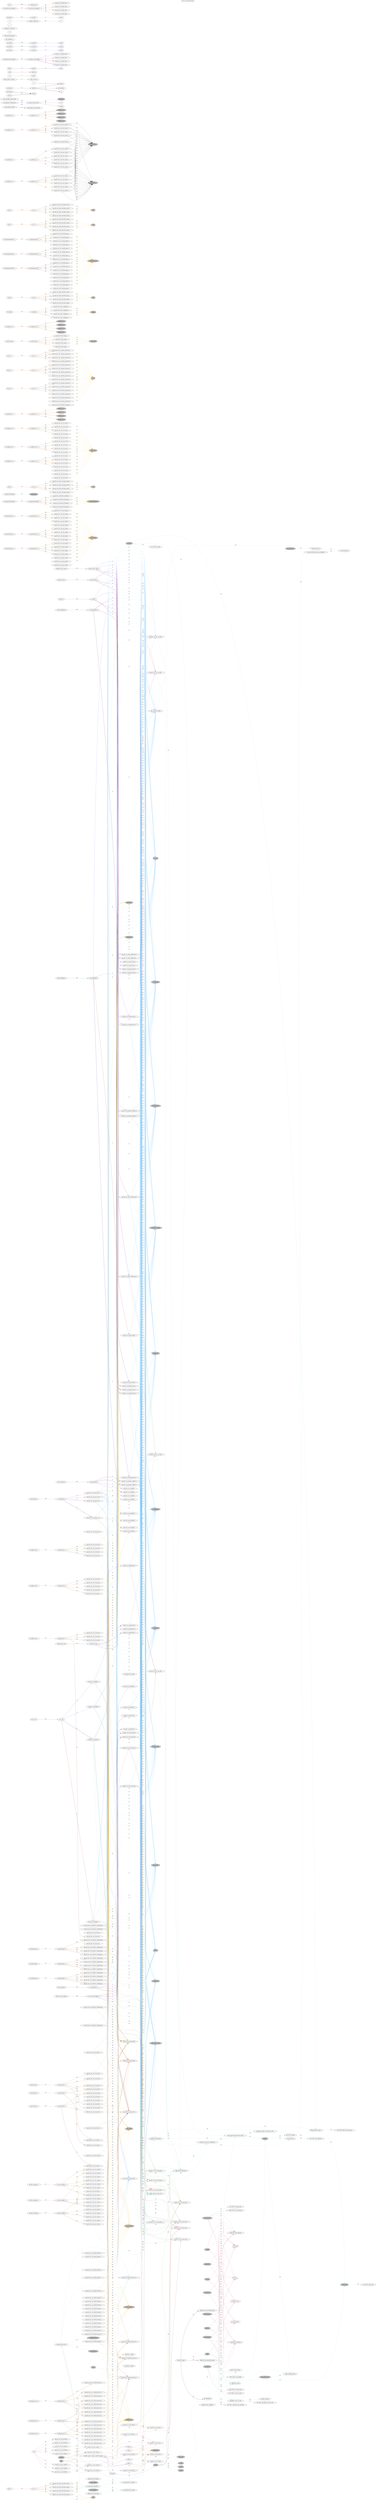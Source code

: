 digraph PhysicalTroughIPH_None {
	label ="Physical Trough IPH-None";
	labelloc=top;
	rankdir=LR;
	ranksep="1";
	"A_aperture" [style=filled, fillcolor=grey]
	"T_loop_in_des" [style=filled, fillcolor=grey]
	"D_2" [style=filled, fillcolor=grey]
	"GeomEffects" [style=filled, fillcolor=grey]
	"nColt" [style=filled, fillcolor=grey]
	"AnnulusGas" [style=filled, fillcolor=grey]
	"L_cpnt" [style=filled, fillcolor=grey]
	"HCE_FieldFrac" [style=filled, fillcolor=grey]
	"Row_Distance" [style=filled, fillcolor=grey]
	"Shadowing" [style=filled, fillcolor=grey]
	"alpha_abs" [style=filled, fillcolor=grey]
	"Distance_SCA" [style=filled, fillcolor=grey]
	"Tau_envelope" [style=filled, fillcolor=grey]
	"AbsorberMaterial" [style=filled, fillcolor=grey]
	"Dirt_HCE" [style=filled, fillcolor=grey]
	"azimuth" [style=filled, fillcolor=grey]
	"FieldConfig" [style=filled, fillcolor=grey]
	"K_cpnt" [style=filled, fillcolor=grey]
	"D_4" [style=filled, fillcolor=grey]
	"ColperSCA" [style=filled, fillcolor=grey]
	"TrackingError" [style=filled, fillcolor=grey]
	"alpha_env" [style=filled, fillcolor=grey]
	"tilt" [style=filled, fillcolor=grey]
	"epsilon_3_31" [style=filled, fillcolor=grey]
	"IAM_matrix" [style=filled, fillcolor=grey]
	"P_a" [style=filled, fillcolor=grey]
	"SCAInfoArray" [style=filled, fillcolor=grey]
	"D_cpnt" [style=filled, fillcolor=grey]
	"epsilon_3_11" [style=filled, fillcolor=grey]
	"h_tank" [style=filled, fillcolor=grey]
	"Flow_type" [style=filled, fillcolor=grey]
	"W_aperture" [style=filled, fillcolor=grey]
	"I_bn_des" [style=filled, fillcolor=grey]
	"epsilon_3_13" [style=filled, fillcolor=grey]
	"Error" [style=filled, fillcolor=grey]
	"Rough" [style=filled, fillcolor=grey]
	"SCADefocusArray" [style=filled, fillcolor=grey]
	"SCA_drives_elec" [style=filled, fillcolor=grey]
	"solar_mult" [style=filled, fillcolor=grey]
	"m_dot_htfmin" [style=filled, fillcolor=grey]
	"field_fl_props" [style=filled, fillcolor=grey]
	"D_p" [style=filled, fillcolor=grey]
	"L_aperture" [style=filled, fillcolor=grey]
	"GlazingIntactIn" [style=filled, fillcolor=grey]
	"D_3" [style=filled, fillcolor=grey]
	"epsilon_3_41" [style=filled, fillcolor=grey]
	"Dirt_mirror" [style=filled, fillcolor=grey]
	"D_5" [style=filled, fillcolor=grey]
	"T_loop_out" [style=filled, fillcolor=grey]
	"EPSILON_4" [style=filled, fillcolor=grey]
	"Type_cpnt" [style=filled, fillcolor=grey]
	"m_dot_htfmax" [style=filled, fillcolor=grey]
	"epsilon_3_21" [style=filled, fillcolor=grey]
	"EPSILON_5" [style=filled, fillcolor=grey]
	"epsilon_3_33" [style=filled, fillcolor=grey]
	"epsilon_3_12" [style=filled, fillcolor=grey]
	"u_tank" [style=filled, fillcolor=grey]
	"nSCA" [style=filled, fillcolor=grey]
	"Rho_mirror_clean" [style=filled, fillcolor=grey]
	"epsilon_3_22" [style=filled, fillcolor=grey]
	"L_SCA" [style=filled, fillcolor=grey]
	"Fluid" [style=filled, fillcolor=grey]
	"nLoops" [style=filled, fillcolor=grey]
	"epsilon_3_42" [style=filled, fillcolor=grey]
	"Design_loss" [style=filled, fillcolor=grey]
	"Ave_Focal_Length" [style=filled, fillcolor=grey]
	"tshours" [style=filled, fillcolor=grey]
	"epsilon_3_23" [style=filled, fillcolor=grey]
	"h_tank_min" [style=filled, fillcolor=grey]
	"file_name" [style=filled, fillcolor=grey]
	"epsilon_3_32" [style=filled, fillcolor=grey]
	"tank_pairs" [style=filled, fillcolor=grey]
	"q_pb_design" [style=filled, fillcolor=grey]
	"epsilon_3_43" [style=filled, fillcolor=grey]

	"geocode_ok" -> "ok_test" [label=0, color = black];
	"n" -> "dataset" [label=1, color = brown4];
	"file_to_key()( f_name )" -> "solar_resource" [label=2, color = darkorange3];
	"( iamF0, iamF1, iamF2, iamF3 )&initvec" -> "IAMs_4" [label=3, color = lightslateblue];
	"( iamF0, iamF1, iamF2, iamF3 )&initvec" -> "IAMs_1" [label=4, color = mediumorchid];
	"( iamF0, iamF1, iamF2, iamF3 )&initvec" -> "IAMs_2" [label=5, color = firebrick];
	"( iamF0, iamF1, iamF2, iamF3 )&initvec" -> "IAMs_3" [label=6, color = indigo];
	"x" -> "paths" [label=7, color = burlywood4];
	"msg" -> "show_log" [label=1, color = brown4];
	"aLoopCtl" -> "nSCA" [label=8, color = azure4];
	"log_file" -> "flog" [label=9, color = darkorchid4];
	"T_loop_in_des" -> "SF_COPY_T_loop_in_des" [label=10, style=dashed, color = aquamarine3];
	"T_loop_in_des" -> "field_htf_cp_avg" [label=10, style=dashed, color = aquamarine3];
	"T_loop_in_des" -> "TES_COPY_T_htf_cold_des" [label=11, style=dashed, color = olivedrab];
	"T_loop_in_des" -> "Q_tes" [label=12, style=dashed, color = palevioletred];
	"T_loop_in_des" -> "tes_avail_vol" [label=12, style=dashed, color = palevioletred];
	"T_loop_in_des" -> "vol_tank" [label=12, style=dashed, color = palevioletred];
	"T_loop_in_des" -> "csp.pt.tes.tank_diameter" [label=12, style=dashed, color = palevioletred];
	"T_loop_in_des" -> "q_dot_tes_est" [label=12, style=dashed, color = palevioletred];
	"T_loop_in_des" -> "csp.pt.tes.htf_density" [label=12, style=dashed, color = palevioletred];
	"csp_dtr_hce_var1_annulus_pressure_1" -> "P_a" [label=13, style=dashed, color = darkgoldenrod2];
	"csp_dtr_hce_var1_hce_dirt_4" -> "Dirt_HCE" [label=13, style=dashed, color = darkgoldenrod2];
	"csp_dtr_hce_var1_hce_dirt_4" -> "csp_dtr_hce_optical_eff_4" [label=14, style=dashed, color = gold4];
	"lat" -> "csp_dtr_sca_calc_zenith_1" [label=15, style=dashed, color = crimson];
	"lat" -> "csp_dtr_sca_calc_latitude_1" [label=15, style=dashed, color = crimson];
	"lat" -> "csp_dtr_sca_calc_latitude_2" [label=16, style=dashed, color = chartreuse4];
	"lat" -> "csp_dtr_sca_calc_zenith_2" [label=16, style=dashed, color = chartreuse4];
	"lat" -> "csp_dtr_sca_calc_latitude_3" [label=17, style=dashed, color = sienna4];
	"lat" -> "csp_dtr_sca_calc_zenith_3" [label=17, style=dashed, color = sienna4];
	"lat" -> "csp_dtr_sca_calc_latitude_4" [label=18, style=dashed, color = skyblue4];
	"lat" -> "csp_dtr_sca_calc_zenith_4" [label=18, style=dashed, color = skyblue4];
	"ui_epsilon_3_3" -> "epsilon_3_43" [label=19, color = orange3];
	"ui_epsilon_3_3" -> "epsilon_3_23" [label=20, color = seashell4];
	"ui_epsilon_3_3" -> "epsilon_3_13" [label=21, color = sienna];
	"ui_epsilon_3_3" -> "epsilon_3_33" [label=22, color = sienna1];
	"csp_dtr_hce_var2_annulus_pressure_4" -> "P_a" [label=13, style=dashed, color = darkgoldenrod2];
	"lib_Tau_envelope_1" -> "ui_Tau_envelope_1" [label=23, color = sienna2];
	"csp_dtr_hce_var2_abs_abs_3" -> "alpha_abs" [label=13, style=dashed, color = darkgoldenrod2];
	"csp_dtr_hce_var2_abs_abs_3" -> "csp_dtr_hce_optical_eff_3" [label=24, style=dashed, color = sienna3];
	"csp_dtr_hce_var1_abs_abs_2" -> "alpha_abs" [label=13, style=dashed, color = darkgoldenrod2];
	"csp_dtr_hce_var1_abs_abs_2" -> "csp_dtr_hce_optical_eff_2" [label=25, style=dashed, color = sienna4];
	"csp_dtr_sca_calc_costh_4" -> "csp_dtr_sca_calc_theta_4" [label=18, style=dashed, color = skyblue4];
	"csp_dtr_sca_calc_costh_4" -> "csp_dtr_sca_calc_iam_4" [label=18, style=dashed, color = skyblue4];
	"csp_dtr_hce_var4_field_fraction_3" -> "HCE_FieldFrac" [label=13, style=dashed, color = darkgoldenrod2];
	"csp_dtr_hce_var4_field_fraction_3" -> "csp_dtr_hce_optical_eff_3" [label=24, style=dashed, color = sienna3];
	"csp_dtr_hce_var4_field_fraction_3" -> "csp_dtr_hce_design_heat_loss_3" [label=24, style=dashed, color = sienna3];
	"ui_epsilon_4_3" -> "csp_dtr_hce_var3_env_emis_4" [label=19, color = orange3];
	"ui_epsilon_4_3" -> "csp_dtr_hce_var3_env_emis_2" [label=20, color = seashell4];
	"ui_epsilon_4_3" -> "csp_dtr_hce_var3_env_emis_1" [label=21, color = sienna];
	"ui_epsilon_4_3" -> "csp_dtr_hce_var3_env_emis_3" [label=22, color = sienna1];
	"csp_dtr_sca_calc_end_gain_2" -> "csp_dtr_sca_calc_end_loss_2" [label=16, style=dashed, color = chartreuse4];
	"csp_dtr_hce_var1_hce_dirt_3" -> "Dirt_HCE" [label=13, style=dashed, color = darkgoldenrod2];
	"csp_dtr_hce_var1_hce_dirt_3" -> "csp_dtr_hce_optical_eff_3" [label=24, style=dashed, color = sienna3];
	"csp_dtr_hce_var1_field_fraction_3" -> "HCE_FieldFrac" [label=13, style=dashed, color = darkgoldenrod2];
	"csp_dtr_hce_var1_field_fraction_3" -> "csp_dtr_hce_optical_eff_3" [label=24, style=dashed, color = sienna3];
	"csp_dtr_hce_var1_field_fraction_3" -> "csp_dtr_hce_design_heat_loss_3" [label=24, style=dashed, color = sienna3];
	"nColt" -> "collectors_in_field" [label=26, style=dashed, color = skyblue];
	"nColt" -> "arr_collectors_in_loop" [label=26, style=dashed, color = skyblue];
	"nColt" -> "receivers_in_field" [label=13, style=dashed, color = darkgoldenrod2];
	"csp_dtr_hce_var3_env_trans_2" -> "Tau_envelope" [label=13, style=dashed, color = darkgoldenrod2];
	"csp_dtr_hce_var3_env_trans_2" -> "csp_dtr_hce_optical_eff_2" [label=25, style=dashed, color = sienna4];
	"csp_dtr_hce_var3_bellows_shadowing_4" -> "Shadowing" [label=13, style=dashed, color = darkgoldenrod2];
	"csp_dtr_hce_var3_bellows_shadowing_4" -> "csp_dtr_hce_optical_eff_4" [label=14, style=dashed, color = gold4];
	"csp_dtr_hce_var4_env_trans_3" -> "Tau_envelope" [label=13, style=dashed, color = darkgoldenrod2];
	"csp_dtr_hce_var4_env_trans_3" -> "csp_dtr_hce_optical_eff_3" [label=24, style=dashed, color = sienna3];
	"csp_dtr_hce_var4_bellows_shadowing_4" -> "Shadowing" [label=13, style=dashed, color = darkgoldenrod2];
	"csp_dtr_hce_var4_bellows_shadowing_4" -> "csp_dtr_hce_optical_eff_4" [label=14, style=dashed, color = gold4];
	"ui_alpha_abs_3" -> "csp_dtr_hce_var3_abs_abs_4" [label=19, color = orange3];
	"ui_alpha_abs_3" -> "csp_dtr_hce_var3_abs_abs_2" [label=20, color = seashell4];
	"ui_alpha_abs_3" -> "csp_dtr_hce_var3_abs_abs_1" [label=21, color = sienna];
	"ui_alpha_abs_3" -> "csp_dtr_hce_var3_abs_abs_3" [label=22, color = sienna1];
	"csp_dtr_sca_clean_reflectivity_4" -> "W_aperture" [label=27, style=dashed, color = skyblue1];
	"csp_dtr_sca_clean_reflectivity_4" -> "max_collector_width" [label=27, style=dashed, color = skyblue1];
	"csp_dtr_sca_clean_reflectivity_4" -> "A_aperture" [label=27, style=dashed, color = skyblue1];
	"csp_dtr_sca_clean_reflectivity_4" -> "TrackingError" [label=27, style=dashed, color = skyblue1];
	"csp_dtr_sca_clean_reflectivity_4" -> "GeomEffects" [label=27, style=dashed, color = skyblue1];
	"csp_dtr_sca_clean_reflectivity_4" -> "Rho_mirror_clean" [label=27, style=dashed, color = skyblue1];
	"csp_dtr_sca_clean_reflectivity_4" -> "Dirt_mirror" [label=27, style=dashed, color = skyblue1];
	"csp_dtr_sca_clean_reflectivity_4" -> "Error" [label=27, style=dashed, color = skyblue1];
	"csp_dtr_sca_clean_reflectivity_4" -> "Ave_Focal_Length" [label=27, style=dashed, color = skyblue1];
	"csp_dtr_sca_clean_reflectivity_4" -> "L_SCA" [label=27, style=dashed, color = skyblue1];
	"csp_dtr_sca_clean_reflectivity_4" -> "L_aperture" [label=27, style=dashed, color = skyblue1];
	"csp_dtr_sca_clean_reflectivity_4" -> "ColperSCA" [label=27, style=dashed, color = skyblue1];
	"csp_dtr_sca_clean_reflectivity_4" -> "Distance_SCA" [label=27, style=dashed, color = skyblue1];
	"csp_dtr_sca_clean_reflectivity_4" -> "csp_dtr_sca_calc_sca_eff_4" [label=18, style=dashed, color = skyblue4];
	"csp_dtr_hce_var4_rated_heat_loss_1" -> "Design_loss" [label=13, style=dashed, color = darkgoldenrod2];
	"csp_dtr_hce_var4_rated_heat_loss_1" -> "csp_dtr_hce_design_heat_loss_1" [label=28, style=dashed, color = skyblue2];
	"csp_dtr_hce_var4_annulus_pressure_4" -> "P_a" [label=13, style=dashed, color = darkgoldenrod2];
	"csp_dtr_hce_var3_annulus_pressure_1" -> "P_a" [label=13, style=dashed, color = darkgoldenrod2];
	"lib_alpha_env_2" -> "ui_alpha_env_2" [label=23, color = sienna2];
	"csp_dtr_hce_var3_field_fraction_2" -> "HCE_FieldFrac" [label=13, style=dashed, color = darkgoldenrod2];
	"csp_dtr_hce_var3_field_fraction_2" -> "csp_dtr_hce_design_heat_loss_2" [label=25, style=dashed, color = sienna4];
	"csp_dtr_hce_var3_field_fraction_2" -> "csp_dtr_hce_optical_eff_2" [label=25, style=dashed, color = sienna4];
	"csp_dtr_hce_var1_env_abs_3" -> "alpha_env" [label=13, style=dashed, color = darkgoldenrod2];
	"Row_Distance" -> "fixed_land_area" [label=10, style=dashed, color = aquamarine3];
	"csp_dtr_hce_diam_absorber_outer_3" -> "D_3" [label=13, style=dashed, color = darkgoldenrod2];
	"arr_collectors_in_loop" -> "W_aperture" [label=27, style=dashed, color = skyblue1];
	"arr_collectors_in_loop" -> "max_collector_width" [label=27, style=dashed, color = skyblue1];
	"arr_collectors_in_loop" -> "A_aperture" [label=27, style=dashed, color = skyblue1];
	"arr_collectors_in_loop" -> "TrackingError" [label=27, style=dashed, color = skyblue1];
	"arr_collectors_in_loop" -> "GeomEffects" [label=27, style=dashed, color = skyblue1];
	"arr_collectors_in_loop" -> "Rho_mirror_clean" [label=27, style=dashed, color = skyblue1];
	"arr_collectors_in_loop" -> "Dirt_mirror" [label=27, style=dashed, color = skyblue1];
	"arr_collectors_in_loop" -> "Error" [label=27, style=dashed, color = skyblue1];
	"arr_collectors_in_loop" -> "Ave_Focal_Length" [label=27, style=dashed, color = skyblue1];
	"arr_collectors_in_loop" -> "L_SCA" [label=27, style=dashed, color = skyblue1];
	"arr_collectors_in_loop" -> "L_aperture" [label=27, style=dashed, color = skyblue1];
	"arr_collectors_in_loop" -> "ColperSCA" [label=27, style=dashed, color = skyblue1];
	"arr_collectors_in_loop" -> "Distance_SCA" [label=27, style=dashed, color = skyblue1];
	"csp_dtr_hce_diam_envelope_inner_2" -> "D_4" [label=13, style=dashed, color = darkgoldenrod2];
	"csp_dtr_sca_general_error_2" -> "W_aperture" [label=27, style=dashed, color = skyblue1];
	"csp_dtr_sca_general_error_2" -> "max_collector_width" [label=27, style=dashed, color = skyblue1];
	"csp_dtr_sca_general_error_2" -> "A_aperture" [label=27, style=dashed, color = skyblue1];
	"csp_dtr_sca_general_error_2" -> "TrackingError" [label=27, style=dashed, color = skyblue1];
	"csp_dtr_sca_general_error_2" -> "GeomEffects" [label=27, style=dashed, color = skyblue1];
	"csp_dtr_sca_general_error_2" -> "Rho_mirror_clean" [label=27, style=dashed, color = skyblue1];
	"csp_dtr_sca_general_error_2" -> "Dirt_mirror" [label=27, style=dashed, color = skyblue1];
	"csp_dtr_sca_general_error_2" -> "Error" [label=27, style=dashed, color = skyblue1];
	"csp_dtr_sca_general_error_2" -> "Ave_Focal_Length" [label=27, style=dashed, color = skyblue1];
	"csp_dtr_sca_general_error_2" -> "L_SCA" [label=27, style=dashed, color = skyblue1];
	"csp_dtr_sca_general_error_2" -> "L_aperture" [label=27, style=dashed, color = skyblue1];
	"csp_dtr_sca_general_error_2" -> "ColperSCA" [label=27, style=dashed, color = skyblue1];
	"csp_dtr_sca_general_error_2" -> "Distance_SCA" [label=27, style=dashed, color = skyblue1];
	"csp_dtr_sca_general_error_2" -> "csp_dtr_sca_calc_sca_eff_2" [label=16, style=dashed, color = chartreuse4];
	"csp_dtr_hce_var1_annulus_pressure_4" -> "P_a" [label=13, style=dashed, color = darkgoldenrod2];
	"total_aperture" -> "SD_COPY_total_aperture" [label=29, style=dashed, color = skyblue3];
	"total_aperture" -> "fixed_land_area" [label=10, style=dashed, color = aquamarine3];
	"total_aperture" -> "field_thermal_output" [label=10, style=dashed, color = aquamarine3];
	"csp_dtr_hce_diam_absorber_plug_3" -> "D_p" [label=13, style=dashed, color = darkgoldenrod2];
	"csp_dtr_hce_var2_broken_glass_1" -> "GlazingIntactIn" [label=13, style=dashed, color = darkgoldenrod2];
	"lib_Error" -> "ui_Error" [label=30, color = skyblue4];
	"csp_dtr_hce_var4_env_emis_2" -> "EPSILON_4" [label=31, style=dashed, color = black];
	"csp_dtr_hce_var4_env_emis_2" -> "EPSILON_5" [label=31, style=dashed, color = black];
	"csp_dtr_hce_var1_broken_glass_4" -> "GlazingIntactIn" [label=13, style=dashed, color = darkgoldenrod2];
	"csp_dtr_sca_ap_length_2" -> "W_aperture" [label=27, style=dashed, color = skyblue1];
	"csp_dtr_sca_ap_length_2" -> "max_collector_width" [label=27, style=dashed, color = skyblue1];
	"csp_dtr_sca_ap_length_2" -> "A_aperture" [label=27, style=dashed, color = skyblue1];
	"csp_dtr_sca_ap_length_2" -> "TrackingError" [label=27, style=dashed, color = skyblue1];
	"csp_dtr_sca_ap_length_2" -> "GeomEffects" [label=27, style=dashed, color = skyblue1];
	"csp_dtr_sca_ap_length_2" -> "Rho_mirror_clean" [label=27, style=dashed, color = skyblue1];
	"csp_dtr_sca_ap_length_2" -> "Dirt_mirror" [label=27, style=dashed, color = skyblue1];
	"csp_dtr_sca_ap_length_2" -> "Error" [label=27, style=dashed, color = skyblue1];
	"csp_dtr_sca_ap_length_2" -> "Ave_Focal_Length" [label=27, style=dashed, color = skyblue1];
	"csp_dtr_sca_ap_length_2" -> "L_SCA" [label=27, style=dashed, color = skyblue1];
	"csp_dtr_sca_ap_length_2" -> "L_aperture" [label=27, style=dashed, color = skyblue1];
	"csp_dtr_sca_ap_length_2" -> "ColperSCA" [label=27, style=dashed, color = skyblue1];
	"csp_dtr_sca_ap_length_2" -> "Distance_SCA" [label=27, style=dashed, color = skyblue1];
	"csp_dtr_hce_var1_gas_type_4" -> "AnnulusGas" [label=13, style=dashed, color = darkgoldenrod2];
	"lib_Rho_mirror_clean" -> "ui_Rho_mirror_clean" [label=30, color = skyblue4];
	"ui_alpha_abs_1" -> "csp_dtr_hce_var1_abs_abs_4" [label=19, color = orange3];
	"ui_alpha_abs_1" -> "csp_dtr_hce_var1_abs_abs_2" [label=20, color = seashell4];
	"ui_alpha_abs_1" -> "csp_dtr_hce_var1_abs_abs_1" [label=21, color = sienna];
	"ui_alpha_abs_1" -> "csp_dtr_hce_var1_abs_abs_3" [label=22, color = sienna1];
	"csp_dtr_hce_var4_env_abs_3" -> "alpha_env" [label=13, style=dashed, color = darkgoldenrod2];
	"ui_Shadowing_2" -> "csp_dtr_hce_var2_bellows_shadowing_4" [label=19, color = orange3];
	"ui_Shadowing_2" -> "csp_dtr_hce_var2_bellows_shadowing_2" [label=20, color = seashell4];
	"ui_Shadowing_2" -> "csp_dtr_hce_var2_bellows_shadowing_1" [label=21, color = sienna];
	"ui_Shadowing_2" -> "csp_dtr_hce_var2_bellows_shadowing_3" [label=22, color = sienna1];
	"csp_dtr_hce_diam_absorber_inner_1" -> "min_inner_diameter" [label=10, style=dashed, color = aquamarine3];
	"csp_dtr_hce_diam_absorber_inner_1" -> "D_2" [label=13, style=dashed, color = darkgoldenrod2];
	"csp_dtr_hce_var4_gas_type_3" -> "AnnulusGas" [label=13, style=dashed, color = darkgoldenrod2];
	"csp_dtr_hce_diam_absorber_outer_4" -> "D_3" [label=13, style=dashed, color = darkgoldenrod2];
	"csp_dtr_hce_var1_env_emis_1" -> "EPSILON_4" [label=31, style=dashed, color = black];
	"csp_dtr_hce_var1_env_emis_1" -> "EPSILON_5" [label=31, style=dashed, color = black];
	"csp_dtr_hce_diam_absorber_plug_1" -> "D_p" [label=13, style=dashed, color = darkgoldenrod2];
	"ui_D_2" -> "csp_dtr_hce_diam_absorber_inner_4" [label=19, color = orange3];
	"ui_D_2" -> "csp_dtr_hce_diam_absorber_inner_2" [label=20, color = seashell4];
	"ui_D_2" -> "csp_dtr_hce_diam_absorber_inner_1" [label=21, color = sienna];
	"ui_D_2" -> "csp_dtr_hce_diam_absorber_inner_3" [label=22, color = sienna1];
	"csp_dtr_sca_piping_dist_1" -> "W_aperture" [label=27, style=dashed, color = skyblue1];
	"csp_dtr_sca_piping_dist_1" -> "max_collector_width" [label=27, style=dashed, color = skyblue1];
	"csp_dtr_sca_piping_dist_1" -> "A_aperture" [label=27, style=dashed, color = skyblue1];
	"csp_dtr_sca_piping_dist_1" -> "TrackingError" [label=27, style=dashed, color = skyblue1];
	"csp_dtr_sca_piping_dist_1" -> "GeomEffects" [label=27, style=dashed, color = skyblue1];
	"csp_dtr_sca_piping_dist_1" -> "Rho_mirror_clean" [label=27, style=dashed, color = skyblue1];
	"csp_dtr_sca_piping_dist_1" -> "Dirt_mirror" [label=27, style=dashed, color = skyblue1];
	"csp_dtr_sca_piping_dist_1" -> "Error" [label=27, style=dashed, color = skyblue1];
	"csp_dtr_sca_piping_dist_1" -> "Ave_Focal_Length" [label=27, style=dashed, color = skyblue1];
	"csp_dtr_sca_piping_dist_1" -> "L_SCA" [label=27, style=dashed, color = skyblue1];
	"csp_dtr_sca_piping_dist_1" -> "L_aperture" [label=27, style=dashed, color = skyblue1];
	"csp_dtr_sca_piping_dist_1" -> "ColperSCA" [label=27, style=dashed, color = skyblue1];
	"csp_dtr_sca_piping_dist_1" -> "Distance_SCA" [label=27, style=dashed, color = skyblue1];
	"csp_dtr_sca_piping_dist_1" -> "csp_dtr_sca_calc_end_gain_1" [label=15, style=dashed, color = crimson];
	"ui_epsilon_4_1" -> "csp_dtr_hce_var1_env_emis_4" [label=19, color = orange3];
	"ui_epsilon_4_1" -> "csp_dtr_hce_var1_env_emis_2" [label=20, color = seashell4];
	"ui_epsilon_4_1" -> "csp_dtr_hce_var1_env_emis_1" [label=21, color = sienna];
	"ui_epsilon_4_1" -> "csp_dtr_hce_var1_env_emis_3" [label=22, color = sienna1];
	"csp_dtr_hce_var3_broken_glass_1" -> "GlazingIntactIn" [label=13, style=dashed, color = darkgoldenrod2];
	"azimuth" -> "csp_dtr_sca_calc_costh_1" [label=15, style=dashed, color = crimson];
	"azimuth" -> "csp_dtr_sca_calc_costh_2" [label=16, style=dashed, color = chartreuse4];
	"azimuth" -> "csp_dtr_sca_calc_costh_3" [label=17, style=dashed, color = sienna4];
	"azimuth" -> "csp_dtr_sca_calc_costh_4" [label=18, style=dashed, color = skyblue4];
	"lib_Tau_envelope_2" -> "ui_Tau_envelope_2" [label=23, color = sienna2];
	"combo_htf_type" -> "Fluid" [label=10, style=dashed, color = aquamarine3];
	"combo_htf_type" -> "field_htf_cp_avg" [label=10, style=dashed, color = aquamarine3];
	"combo_htf_type" -> "bUserDefined" [label=32, color = brown4];
	"combo_htf_type" -> "field_htf_max_operating_temp" [label=32, color = brown4];
	"combo_htf_type" -> "field_htf_min_operating_temp" [label=32, color = brown4];
	"lib_Design_loss_3" -> "ui_Design_loss_3" [label=23, color = sienna2];
	"csp_dtr_hce_optical_eff_1" -> "loop_optical_efficiency" [label=10, style=dashed, color = aquamarine3];
	"csp_dtr_hce_diam_envelope_outer_1" -> "D_5" [label=13, style=dashed, color = darkgoldenrod2];
	"lib_P_a_3" -> "ui_P_a_3" [label=23, color = sienna2];
	"lib_Dirt_mirror" -> "ui_Dirt_mirror" [label=30, color = skyblue4];
	"csp_dtr_sca_calc_zenith_3" -> "csp_dtr_sca_calc_costh_3" [label=17, style=dashed, color = sienna4];
	"single_loop_aperature" -> "required_number_of_loops_for_SM1" [label=10, style=dashed, color = aquamarine3];
	"single_loop_aperature" -> "total_aperture" [label=10, style=dashed, color = aquamarine3];
	"single_loop_aperature" -> "nLoops" [label=10, style=dashed, color = aquamarine3];
	"csp_dtr_hce_var2_annulus_pressure_1" -> "P_a" [label=13, style=dashed, color = darkgoldenrod2];
	"csp_dtr_hce_var2_broken_glass_4" -> "GlazingIntactIn" [label=13, style=dashed, color = darkgoldenrod2];
	"csp_dtr_sca_ncol_per_sca_3" -> "W_aperture" [label=27, style=dashed, color = skyblue1];
	"csp_dtr_sca_ncol_per_sca_3" -> "max_collector_width" [label=27, style=dashed, color = skyblue1];
	"csp_dtr_sca_ncol_per_sca_3" -> "A_aperture" [label=27, style=dashed, color = skyblue1];
	"csp_dtr_sca_ncol_per_sca_3" -> "TrackingError" [label=27, style=dashed, color = skyblue1];
	"csp_dtr_sca_ncol_per_sca_3" -> "GeomEffects" [label=27, style=dashed, color = skyblue1];
	"csp_dtr_sca_ncol_per_sca_3" -> "Rho_mirror_clean" [label=27, style=dashed, color = skyblue1];
	"csp_dtr_sca_ncol_per_sca_3" -> "Dirt_mirror" [label=27, style=dashed, color = skyblue1];
	"csp_dtr_sca_ncol_per_sca_3" -> "Error" [label=27, style=dashed, color = skyblue1];
	"csp_dtr_sca_ncol_per_sca_3" -> "Ave_Focal_Length" [label=27, style=dashed, color = skyblue1];
	"csp_dtr_sca_ncol_per_sca_3" -> "L_SCA" [label=27, style=dashed, color = skyblue1];
	"csp_dtr_sca_ncol_per_sca_3" -> "L_aperture" [label=27, style=dashed, color = skyblue1];
	"csp_dtr_sca_ncol_per_sca_3" -> "ColperSCA" [label=27, style=dashed, color = skyblue1];
	"csp_dtr_sca_ncol_per_sca_3" -> "Distance_SCA" [label=27, style=dashed, color = skyblue1];
	"csp_dtr_sca_ncol_per_sca_3" -> "csp_dtr_sca_ap_length_3" [label=17, style=dashed, color = sienna4];
	"csp_dtr_sca_ncol_per_sca_3" -> "csp_dtr_sca_calc_end_loss_3" [label=17, style=dashed, color = sienna4];
	"lib_collector_description" -> "ui_collector_description" [label=30, color = skyblue4];
	"ui_AnnulusGas_1" -> "csp_dtr_hce_var1_gas_type_4" [label=19, color = orange3];
	"ui_AnnulusGas_1" -> "csp_dtr_hce_var1_gas_type_2" [label=20, color = seashell4];
	"ui_AnnulusGas_1" -> "csp_dtr_hce_var1_gas_type_1" [label=21, color = sienna];
	"ui_AnnulusGas_1" -> "csp_dtr_hce_var1_gas_type_3" [label=22, color = sienna1];
	"ui_W_aperture" -> "csp_dtr_sca_w_profile_4" [label=3, color = lightslateblue];
	"ui_W_aperture" -> "csp_dtr_sca_w_profile_1" [label=4, color = mediumorchid];
	"ui_W_aperture" -> "csp_dtr_sca_w_profile_2" [label=5, color = firebrick];
	"ui_W_aperture" -> "csp_dtr_sca_w_profile_3" [label=6, color = indigo];
	"csp_dtr_hce_absorber_material_2" -> "AbsorberMaterial" [label=13, style=dashed, color = darkgoldenrod2];
	"csp_dtr_hce_var2_env_trans_1" -> "Tau_envelope" [label=13, style=dashed, color = darkgoldenrod2];
	"csp_dtr_hce_var2_env_trans_1" -> "csp_dtr_hce_optical_eff_1" [label=28, style=dashed, color = skyblue2];
	"csp_dtr_hce_design_heat_loss_1" -> "cspdtr_loop_hce_heat_loss" [label=10, style=dashed, color = aquamarine3];
	"csp_dtr_sca_ncol_per_sca_1" -> "W_aperture" [label=27, style=dashed, color = skyblue1];
	"csp_dtr_sca_ncol_per_sca_1" -> "max_collector_width" [label=27, style=dashed, color = skyblue1];
	"csp_dtr_sca_ncol_per_sca_1" -> "A_aperture" [label=27, style=dashed, color = skyblue1];
	"csp_dtr_sca_ncol_per_sca_1" -> "TrackingError" [label=27, style=dashed, color = skyblue1];
	"csp_dtr_sca_ncol_per_sca_1" -> "GeomEffects" [label=27, style=dashed, color = skyblue1];
	"csp_dtr_sca_ncol_per_sca_1" -> "Rho_mirror_clean" [label=27, style=dashed, color = skyblue1];
	"csp_dtr_sca_ncol_per_sca_1" -> "Dirt_mirror" [label=27, style=dashed, color = skyblue1];
	"csp_dtr_sca_ncol_per_sca_1" -> "Error" [label=27, style=dashed, color = skyblue1];
	"csp_dtr_sca_ncol_per_sca_1" -> "Ave_Focal_Length" [label=27, style=dashed, color = skyblue1];
	"csp_dtr_sca_ncol_per_sca_1" -> "L_SCA" [label=27, style=dashed, color = skyblue1];
	"csp_dtr_sca_ncol_per_sca_1" -> "L_aperture" [label=27, style=dashed, color = skyblue1];
	"csp_dtr_sca_ncol_per_sca_1" -> "ColperSCA" [label=27, style=dashed, color = skyblue1];
	"csp_dtr_sca_ncol_per_sca_1" -> "Distance_SCA" [label=27, style=dashed, color = skyblue1];
	"csp_dtr_sca_ncol_per_sca_1" -> "csp_dtr_sca_calc_end_loss_1" [label=15, style=dashed, color = crimson];
	"csp_dtr_sca_ncol_per_sca_1" -> "csp_dtr_sca_ap_length_1" [label=15, style=dashed, color = crimson];
	"location" -> "pb_locations" [label=9, color = darkorchid4];
	"location" -> "g" [label=0, color = black];
	"location" -> "dataset" [label=1, color = brown4];
	"csp_dtr_hce_design_heat_loss_3" -> "cspdtr_loop_hce_heat_loss" [label=10, style=dashed, color = aquamarine3];
	"csp_dtr_hce_design_heat_loss_4" -> "cspdtr_loop_hce_heat_loss" [label=10, style=dashed, color = aquamarine3];
	"csp_dtr_hce_diam_absorber_inner_2" -> "min_inner_diameter" [label=10, style=dashed, color = aquamarine3];
	"csp_dtr_hce_diam_absorber_inner_2" -> "D_2" [label=13, style=dashed, color = darkgoldenrod2];
	"csp_dtr_hce_diam_envelope_inner_3" -> "D_4" [label=13, style=dashed, color = darkgoldenrod2];
	"lib_ColperSCA" -> "ui_ColperSCA" [label=30, color = skyblue4];
	"csp_dtr_sca_length_2" -> "loop_optical_efficiency" [label=10, style=dashed, color = aquamarine3];
	"csp_dtr_sca_length_2" -> "cspdtr_loop_hce_heat_loss" [label=10, style=dashed, color = aquamarine3];
	"csp_dtr_sca_length_2" -> "W_aperture" [label=27, style=dashed, color = skyblue1];
	"csp_dtr_sca_length_2" -> "max_collector_width" [label=27, style=dashed, color = skyblue1];
	"csp_dtr_sca_length_2" -> "A_aperture" [label=27, style=dashed, color = skyblue1];
	"csp_dtr_sca_length_2" -> "TrackingError" [label=27, style=dashed, color = skyblue1];
	"csp_dtr_sca_length_2" -> "GeomEffects" [label=27, style=dashed, color = skyblue1];
	"csp_dtr_sca_length_2" -> "Rho_mirror_clean" [label=27, style=dashed, color = skyblue1];
	"csp_dtr_sca_length_2" -> "Dirt_mirror" [label=27, style=dashed, color = skyblue1];
	"csp_dtr_sca_length_2" -> "Error" [label=27, style=dashed, color = skyblue1];
	"csp_dtr_sca_length_2" -> "Ave_Focal_Length" [label=27, style=dashed, color = skyblue1];
	"csp_dtr_sca_length_2" -> "L_SCA" [label=27, style=dashed, color = skyblue1];
	"csp_dtr_sca_length_2" -> "L_aperture" [label=27, style=dashed, color = skyblue1];
	"csp_dtr_sca_length_2" -> "ColperSCA" [label=27, style=dashed, color = skyblue1];
	"csp_dtr_sca_length_2" -> "Distance_SCA" [label=27, style=dashed, color = skyblue1];
	"csp_dtr_sca_length_2" -> "csp_dtr_sca_calc_end_loss_2" [label=16, style=dashed, color = chartreuse4];
	"csp_dtr_sca_length_2" -> "csp_dtr_sca_ap_length_2" [label=16, style=dashed, color = chartreuse4];
	"lib_alpha_abs_2" -> "ui_alpha_abs_2" [label=23, color = sienna2];
	"csp_dtr_hce_diam_absorber_outer_1" -> "D_3" [label=13, style=dashed, color = darkgoldenrod2];
	"csp_dtr_sca_geometry_effects_2" -> "W_aperture" [label=27, style=dashed, color = skyblue1];
	"csp_dtr_sca_geometry_effects_2" -> "max_collector_width" [label=27, style=dashed, color = skyblue1];
	"csp_dtr_sca_geometry_effects_2" -> "A_aperture" [label=27, style=dashed, color = skyblue1];
	"csp_dtr_sca_geometry_effects_2" -> "TrackingError" [label=27, style=dashed, color = skyblue1];
	"csp_dtr_sca_geometry_effects_2" -> "GeomEffects" [label=27, style=dashed, color = skyblue1];
	"csp_dtr_sca_geometry_effects_2" -> "Rho_mirror_clean" [label=27, style=dashed, color = skyblue1];
	"csp_dtr_sca_geometry_effects_2" -> "Dirt_mirror" [label=27, style=dashed, color = skyblue1];
	"csp_dtr_sca_geometry_effects_2" -> "Error" [label=27, style=dashed, color = skyblue1];
	"csp_dtr_sca_geometry_effects_2" -> "Ave_Focal_Length" [label=27, style=dashed, color = skyblue1];
	"csp_dtr_sca_geometry_effects_2" -> "L_SCA" [label=27, style=dashed, color = skyblue1];
	"csp_dtr_sca_geometry_effects_2" -> "L_aperture" [label=27, style=dashed, color = skyblue1];
	"csp_dtr_sca_geometry_effects_2" -> "ColperSCA" [label=27, style=dashed, color = skyblue1];
	"csp_dtr_sca_geometry_effects_2" -> "Distance_SCA" [label=27, style=dashed, color = skyblue1];
	"csp_dtr_sca_geometry_effects_2" -> "csp_dtr_sca_calc_sca_eff_2" [label=16, style=dashed, color = chartreuse4];
	"csp_dtr_hce_var3_abs_abs_2" -> "alpha_abs" [label=13, style=dashed, color = darkgoldenrod2];
	"csp_dtr_hce_var3_abs_abs_2" -> "csp_dtr_hce_optical_eff_2" [label=25, style=dashed, color = sienna4];
	"csp_dtr_hce_diam_envelope_inner_1" -> "D_4" [label=13, style=dashed, color = darkgoldenrod2];
	"csp_dtr_hce_diam_envelope_outer_2" -> "D_5" [label=13, style=dashed, color = darkgoldenrod2];
	"csp_dtr_hce_var4_broken_glass_1" -> "GlazingIntactIn" [label=13, style=dashed, color = darkgoldenrod2];
	"csp_dtr_hce_flow_type_2" -> "Flow_type" [label=13, style=dashed, color = darkgoldenrod2];
	"csp_dtr_sca_ap_length_1" -> "W_aperture" [label=27, style=dashed, color = skyblue1];
	"csp_dtr_sca_ap_length_1" -> "max_collector_width" [label=27, style=dashed, color = skyblue1];
	"csp_dtr_sca_ap_length_1" -> "A_aperture" [label=27, style=dashed, color = skyblue1];
	"csp_dtr_sca_ap_length_1" -> "TrackingError" [label=27, style=dashed, color = skyblue1];
	"csp_dtr_sca_ap_length_1" -> "GeomEffects" [label=27, style=dashed, color = skyblue1];
	"csp_dtr_sca_ap_length_1" -> "Rho_mirror_clean" [label=27, style=dashed, color = skyblue1];
	"csp_dtr_sca_ap_length_1" -> "Dirt_mirror" [label=27, style=dashed, color = skyblue1];
	"csp_dtr_sca_ap_length_1" -> "Error" [label=27, style=dashed, color = skyblue1];
	"csp_dtr_sca_ap_length_1" -> "Ave_Focal_Length" [label=27, style=dashed, color = skyblue1];
	"csp_dtr_sca_ap_length_1" -> "L_SCA" [label=27, style=dashed, color = skyblue1];
	"csp_dtr_sca_ap_length_1" -> "L_aperture" [label=27, style=dashed, color = skyblue1];
	"csp_dtr_sca_ap_length_1" -> "ColperSCA" [label=27, style=dashed, color = skyblue1];
	"csp_dtr_sca_ap_length_1" -> "Distance_SCA" [label=27, style=dashed, color = skyblue1];
	"csp_dtr_hce_diam_absorber_plug_4" -> "D_p" [label=13, style=dashed, color = darkgoldenrod2];
	"csp_dtr_hce_flow_type_4" -> "Flow_type" [label=13, style=dashed, color = darkgoldenrod2];
	"ui_IamF2" -> "iamF2" [label=3, color = lightslateblue];
	"csp_dtr_hce_var2_env_trans_3" -> "Tau_envelope" [label=13, style=dashed, color = darkgoldenrod2];
	"csp_dtr_hce_var2_env_trans_3" -> "csp_dtr_hce_optical_eff_3" [label=24, style=dashed, color = sienna3];
	"csp_dtr_sca_calc_end_gain_1" -> "csp_dtr_sca_calc_end_loss_1" [label=15, style=dashed, color = crimson];
	"csp_dtr_hce_var2_env_abs_4" -> "alpha_env" [label=13, style=dashed, color = darkgoldenrod2];
	"csp_dtr_hce_diam_envelope_outer_3" -> "D_5" [label=13, style=dashed, color = darkgoldenrod2];
	"csp_dtr_hce_var1_field_fraction_1" -> "HCE_FieldFrac" [label=13, style=dashed, color = darkgoldenrod2];
	"csp_dtr_hce_var1_field_fraction_1" -> "csp_dtr_hce_optical_eff_1" [label=28, style=dashed, color = skyblue2];
	"csp_dtr_hce_var1_field_fraction_1" -> "csp_dtr_hce_design_heat_loss_1" [label=28, style=dashed, color = skyblue2];
	"csp_dtr_hce_var3_hce_dirt_2" -> "Dirt_HCE" [label=13, style=dashed, color = darkgoldenrod2];
	"csp_dtr_hce_var3_hce_dirt_2" -> "csp_dtr_hce_optical_eff_2" [label=25, style=dashed, color = sienna4];
	"ui_A_aperture" -> "csp_dtr_sca_aperture_4" [label=3, color = lightslateblue];
	"ui_A_aperture" -> "csp_dtr_sca_aperture_1" [label=4, color = mediumorchid];
	"ui_A_aperture" -> "csp_dtr_sca_aperture_2" [label=5, color = firebrick];
	"ui_A_aperture" -> "csp_dtr_sca_aperture_3" [label=6, color = indigo];
	"csp_dtr_hce_var2_gas_type_4" -> "AnnulusGas" [label=13, style=dashed, color = darkgoldenrod2];
	"csp_dtr_hce_var1_field_fraction_2" -> "HCE_FieldFrac" [label=13, style=dashed, color = darkgoldenrod2];
	"csp_dtr_hce_var1_field_fraction_2" -> "csp_dtr_hce_design_heat_loss_2" [label=25, style=dashed, color = sienna4];
	"csp_dtr_hce_var1_field_fraction_2" -> "csp_dtr_hce_optical_eff_2" [label=25, style=dashed, color = sienna4];
	"csp_dtr_hce_inner_roughness_3" -> "Rough" [label=13, style=dashed, color = darkgoldenrod2];
	"ui_Error" -> "csp_dtr_sca_general_error_4" [label=3, color = lightslateblue];
	"ui_Error" -> "csp_dtr_sca_general_error_1" [label=4, color = mediumorchid];
	"ui_Error" -> "csp_dtr_sca_general_error_2" [label=5, color = firebrick];
	"ui_Error" -> "csp_dtr_sca_general_error_3" [label=6, color = indigo];
	"csp_dtr_hce_var4_env_trans_1" -> "Tau_envelope" [label=13, style=dashed, color = darkgoldenrod2];
	"csp_dtr_hce_var4_env_trans_1" -> "csp_dtr_hce_optical_eff_1" [label=28, style=dashed, color = skyblue2];
	"ui_Flow_type" -> "csp_dtr_hce_flow_type_4" [label=19, color = orange3];
	"ui_Flow_type" -> "csp_dtr_hce_flow_type_2" [label=20, color = seashell4];
	"ui_Flow_type" -> "csp_dtr_hce_flow_type_1" [label=21, color = sienna];
	"ui_Flow_type" -> "csp_dtr_hce_flow_type_3" [label=22, color = sienna1];
	"lib_Shadowing_3" -> "ui_Shadowing_3" [label=23, color = sienna2];
	"tilt" -> "csp_dtr_sca_calc_costh_1" [label=15, style=dashed, color = crimson];
	"tilt" -> "csp_dtr_sca_calc_costh_2" [label=16, style=dashed, color = chartreuse4];
	"tilt" -> "csp_dtr_sca_calc_costh_3" [label=17, style=dashed, color = sienna4];
	"tilt" -> "csp_dtr_sca_calc_costh_4" [label=18, style=dashed, color = skyblue4];
	"csp_dtr_hce_var4_env_trans_4" -> "Tau_envelope" [label=13, style=dashed, color = darkgoldenrod2];
	"csp_dtr_hce_var4_env_trans_4" -> "csp_dtr_hce_optical_eff_4" [label=14, style=dashed, color = gold4];
	"ui_P_a_1" -> "csp_dtr_hce_var1_annulus_pressure_4" [label=19, color = orange3];
	"ui_P_a_1" -> "csp_dtr_hce_var1_annulus_pressure_2" [label=20, color = seashell4];
	"ui_P_a_1" -> "csp_dtr_hce_var1_annulus_pressure_1" [label=21, color = sienna];
	"ui_P_a_1" -> "csp_dtr_hce_var1_annulus_pressure_3" [label=22, color = sienna1];
	"csp_dtr_hce_var1_annulus_pressure_2" -> "P_a" [label=13, style=dashed, color = darkgoldenrod2];
	"ui_GlazingIntactIn_2" -> "csp_dtr_hce_var2_broken_glass_4" [label=19, color = orange3];
	"ui_GlazingIntactIn_2" -> "csp_dtr_hce_var2_broken_glass_2" [label=20, color = seashell4];
	"ui_GlazingIntactIn_2" -> "csp_dtr_hce_var2_broken_glass_1" [label=21, color = sienna];
	"ui_GlazingIntactIn_2" -> "csp_dtr_hce_var2_broken_glass_3" [label=22, color = sienna1];
	"ui_Rough" -> "csp_dtr_hce_inner_roughness_4" [label=19, color = orange3];
	"ui_Rough" -> "csp_dtr_hce_inner_roughness_2" [label=20, color = seashell4];
	"ui_Rough" -> "csp_dtr_hce_inner_roughness_1" [label=21, color = sienna];
	"ui_Rough" -> "csp_dtr_hce_inner_roughness_3" [label=22, color = sienna1];
	"csp_dtr_hce_var2_gas_type_3" -> "AnnulusGas" [label=13, style=dashed, color = darkgoldenrod2];
	"csp_dtr_hce_var1_bellows_shadowing_2" -> "Shadowing" [label=13, style=dashed, color = darkgoldenrod2];
	"csp_dtr_hce_var1_bellows_shadowing_2" -> "csp_dtr_hce_optical_eff_2" [label=25, style=dashed, color = sienna4];
	"ui_epsilon_3_2" -> "epsilon_3_42" [label=19, color = orange3];
	"ui_epsilon_3_2" -> "epsilon_3_22" [label=20, color = seashell4];
	"ui_epsilon_3_2" -> "epsilon_3_12" [label=21, color = sienna];
	"ui_epsilon_3_2" -> "epsilon_3_32" [label=22, color = sienna1];
	"ui_Dirt_HCE_1" -> "csp_dtr_hce_var1_hce_dirt_4" [label=19, color = orange3];
	"ui_Dirt_HCE_1" -> "csp_dtr_hce_var1_hce_dirt_2" [label=20, color = seashell4];
	"ui_Dirt_HCE_1" -> "csp_dtr_hce_var1_hce_dirt_1" [label=21, color = sienna];
	"ui_Dirt_HCE_1" -> "csp_dtr_hce_var1_hce_dirt_3" [label=22, color = sienna1];
	"csp_dtr_hce_var1_rated_heat_loss_1" -> "Design_loss" [label=13, style=dashed, color = darkgoldenrod2];
	"csp_dtr_hce_var1_rated_heat_loss_1" -> "csp_dtr_hce_design_heat_loss_1" [label=28, style=dashed, color = skyblue2];
	"csp_dtr_hce_var2_hce_dirt_1" -> "Dirt_HCE" [label=13, style=dashed, color = darkgoldenrod2];
	"csp_dtr_hce_var2_hce_dirt_1" -> "csp_dtr_hce_optical_eff_1" [label=28, style=dashed, color = skyblue2];
	"csp_dtr_hce_absorber_material_4" -> "AbsorberMaterial" [label=13, style=dashed, color = darkgoldenrod2];
	"csp_dtr_hce_var2_abs_abs_1" -> "alpha_abs" [label=13, style=dashed, color = darkgoldenrod2];
	"csp_dtr_hce_var2_abs_abs_1" -> "csp_dtr_hce_optical_eff_1" [label=28, style=dashed, color = skyblue2];
	"cspdtr_loop_hce_heat_loss" -> "total_loop_conversion_efficiency" [label=10, style=dashed, color = aquamarine3];
	"ui_epsilon_4_2" -> "csp_dtr_hce_var2_env_emis_4" [label=19, color = orange3];
	"ui_epsilon_4_2" -> "csp_dtr_hce_var2_env_emis_2" [label=20, color = seashell4];
	"ui_epsilon_4_2" -> "csp_dtr_hce_var2_env_emis_1" [label=21, color = sienna];
	"ui_epsilon_4_2" -> "csp_dtr_hce_var2_env_emis_3" [label=22, color = sienna1];
	"csp_dtr_hce_var2_abs_abs_4" -> "alpha_abs" [label=13, style=dashed, color = darkgoldenrod2];
	"csp_dtr_hce_var2_abs_abs_4" -> "csp_dtr_hce_optical_eff_4" [label=14, style=dashed, color = gold4];
	"csp_dtr_hce_var2_annulus_pressure_3" -> "P_a" [label=13, style=dashed, color = darkgoldenrod2];
	"csp_dtr_hce_var1_broken_glass_3" -> "GlazingIntactIn" [label=13, style=dashed, color = darkgoldenrod2];
	"csp_dtr_hce_var2_bellows_shadowing_4" -> "Shadowing" [label=13, style=dashed, color = darkgoldenrod2];
	"csp_dtr_hce_var2_bellows_shadowing_4" -> "csp_dtr_hce_optical_eff_4" [label=14, style=dashed, color = gold4];
	"csp_dtr_sca_calc_costh_1" -> "csp_dtr_sca_calc_iam_1" [label=15, style=dashed, color = crimson];
	"csp_dtr_sca_calc_costh_1" -> "csp_dtr_sca_calc_theta_1" [label=15, style=dashed, color = crimson];
	"csp_dtr_hce_var2_env_trans_2" -> "Tau_envelope" [label=13, style=dashed, color = darkgoldenrod2];
	"csp_dtr_hce_var2_env_trans_2" -> "csp_dtr_hce_optical_eff_2" [label=25, style=dashed, color = sienna4];
	"csp_dtr_hce_var2_env_abs_2" -> "alpha_env" [label=13, style=dashed, color = darkgoldenrod2];
	"SCAInfoArray" -> "collectors_in_field" [label=26, style=dashed, color = skyblue];
	"SCAInfoArray" -> "arr_collectors_in_loop" [label=26, style=dashed, color = skyblue];
	"SCAInfoArray" -> "receivers_in_field" [label=13, style=dashed, color = darkgoldenrod2];
	"combo_FieldConfig" -> "FieldConfig" [label=10, style=dashed, color = aquamarine3];
	"csp_dtr_hce_var1_gas_type_1" -> "AnnulusGas" [label=13, style=dashed, color = darkgoldenrod2];
	"csp_dtr_hce_var2_env_abs_3" -> "alpha_env" [label=13, style=dashed, color = darkgoldenrod2];
	"csp_dtr_hce_var4_rated_heat_loss_3" -> "Design_loss" [label=13, style=dashed, color = darkgoldenrod2];
	"csp_dtr_hce_var4_rated_heat_loss_3" -> "csp_dtr_hce_design_heat_loss_3" [label=24, style=dashed, color = sienna3];
	"lib_AnnulusGas_3" -> "ui_AnnulusGas_3" [label=23, color = sienna2];
	"csp_dtr_hce_flow_type_3" -> "Flow_type" [label=13, style=dashed, color = darkgoldenrod2];
	"ui_Dirt_HCE_2" -> "csp_dtr_hce_var2_hce_dirt_4" [label=19, color = orange3];
	"ui_Dirt_HCE_2" -> "csp_dtr_hce_var2_hce_dirt_2" [label=20, color = seashell4];
	"ui_Dirt_HCE_2" -> "csp_dtr_hce_var2_hce_dirt_1" [label=21, color = sienna];
	"ui_Dirt_HCE_2" -> "csp_dtr_hce_var2_hce_dirt_3" [label=22, color = sienna1];
	"csp_dtr_hce_var1_abs_abs_4" -> "alpha_abs" [label=13, style=dashed, color = darkgoldenrod2];
	"csp_dtr_hce_var1_abs_abs_4" -> "csp_dtr_hce_optical_eff_4" [label=14, style=dashed, color = gold4];
	"lib_alpha_abs_1" -> "ui_alpha_abs_1" [label=23, color = sienna2];
	"csp_dtr_hce_var2_env_emis_1" -> "EPSILON_4" [label=31, style=dashed, color = black];
	"csp_dtr_hce_var2_env_emis_1" -> "EPSILON_5" [label=31, style=dashed, color = black];
	"csp_dtr_hce_var4_bellows_shadowing_3" -> "Shadowing" [label=13, style=dashed, color = darkgoldenrod2];
	"csp_dtr_hce_var4_bellows_shadowing_3" -> "csp_dtr_hce_optical_eff_3" [label=24, style=dashed, color = sienna3];
	"csp_dtr_hce_var2_env_emis_3" -> "EPSILON_4" [label=31, style=dashed, color = black];
	"csp_dtr_hce_var2_env_emis_3" -> "EPSILON_5" [label=31, style=dashed, color = black];
	"lib_alpha_env_3" -> "ui_alpha_env_3" [label=23, color = sienna2];
	"csp_dtr_hce_var2_broken_glass_3" -> "GlazingIntactIn" [label=13, style=dashed, color = darkgoldenrod2];
	"csp_dtr_hce_var2_env_trans_4" -> "Tau_envelope" [label=13, style=dashed, color = darkgoldenrod2];
	"csp_dtr_hce_var2_env_trans_4" -> "csp_dtr_hce_optical_eff_4" [label=14, style=dashed, color = gold4];
	"csp_dtr_hce_var3_gas_type_4" -> "AnnulusGas" [label=13, style=dashed, color = darkgoldenrod2];
	"ui_Design_loss_2" -> "csp_dtr_hce_var2_rated_heat_loss_4" [label=19, color = orange3];
	"ui_Design_loss_2" -> "csp_dtr_hce_var2_rated_heat_loss_2" [label=20, color = seashell4];
	"ui_Design_loss_2" -> "csp_dtr_hce_var2_rated_heat_loss_1" [label=21, color = sienna];
	"ui_Design_loss_2" -> "csp_dtr_hce_var2_rated_heat_loss_3" [label=22, color = sienna1];
	"csp_dtr_hce_var4_env_emis_3" -> "EPSILON_4" [label=31, style=dashed, color = black];
	"csp_dtr_hce_var4_env_emis_3" -> "EPSILON_5" [label=31, style=dashed, color = black];
	"csp_dtr_hce_var2_hce_dirt_4" -> "Dirt_HCE" [label=13, style=dashed, color = darkgoldenrod2];
	"csp_dtr_hce_var2_hce_dirt_4" -> "csp_dtr_hce_optical_eff_4" [label=14, style=dashed, color = gold4];
	"csp_dtr_hce_var3_annulus_pressure_2" -> "P_a" [label=13, style=dashed, color = darkgoldenrod2];
	"csp_dtr_hce_var2_abs_abs_2" -> "alpha_abs" [label=13, style=dashed, color = darkgoldenrod2];
	"csp_dtr_hce_var2_abs_abs_2" -> "csp_dtr_hce_optical_eff_2" [label=25, style=dashed, color = sienna4];
	"ui_Design_loss_1" -> "csp_dtr_hce_var1_rated_heat_loss_4" [label=19, color = orange3];
	"ui_Design_loss_1" -> "csp_dtr_hce_var1_rated_heat_loss_2" [label=20, color = seashell4];
	"ui_Design_loss_1" -> "csp_dtr_hce_var1_rated_heat_loss_1" [label=21, color = sienna];
	"ui_Design_loss_1" -> "csp_dtr_hce_var1_rated_heat_loss_3" [label=22, color = sienna1];
	"csp_dtr_sca_aperture_3" -> "cspdtr_loop_hce_heat_loss" [label=10, style=dashed, color = aquamarine3];
	"csp_dtr_sca_aperture_3" -> "single_loop_aperature" [label=10, style=dashed, color = aquamarine3];
	"csp_dtr_sca_aperture_3" -> "W_aperture" [label=27, style=dashed, color = skyblue1];
	"csp_dtr_sca_aperture_3" -> "max_collector_width" [label=27, style=dashed, color = skyblue1];
	"csp_dtr_sca_aperture_3" -> "A_aperture" [label=27, style=dashed, color = skyblue1];
	"csp_dtr_sca_aperture_3" -> "TrackingError" [label=27, style=dashed, color = skyblue1];
	"csp_dtr_sca_aperture_3" -> "GeomEffects" [label=27, style=dashed, color = skyblue1];
	"csp_dtr_sca_aperture_3" -> "Rho_mirror_clean" [label=27, style=dashed, color = skyblue1];
	"csp_dtr_sca_aperture_3" -> "Dirt_mirror" [label=27, style=dashed, color = skyblue1];
	"csp_dtr_sca_aperture_3" -> "Error" [label=27, style=dashed, color = skyblue1];
	"csp_dtr_sca_aperture_3" -> "Ave_Focal_Length" [label=27, style=dashed, color = skyblue1];
	"csp_dtr_sca_aperture_3" -> "L_SCA" [label=27, style=dashed, color = skyblue1];
	"csp_dtr_sca_aperture_3" -> "L_aperture" [label=27, style=dashed, color = skyblue1];
	"csp_dtr_sca_aperture_3" -> "ColperSCA" [label=27, style=dashed, color = skyblue1];
	"csp_dtr_sca_aperture_3" -> "Distance_SCA" [label=27, style=dashed, color = skyblue1];
	"csp_dtr_hce_var3_env_abs_1" -> "alpha_env" [label=13, style=dashed, color = darkgoldenrod2];
	"ui_IamF3" -> "iamF3" [label=3, color = lightslateblue];
	"csp_dtr_hce_var2_rated_heat_loss_4" -> "Design_loss" [label=13, style=dashed, color = darkgoldenrod2];
	"csp_dtr_hce_var2_rated_heat_loss_4" -> "csp_dtr_hce_design_heat_loss_4" [label=14, style=dashed, color = gold4];
	"csp_dtr_hce_optical_eff_4" -> "loop_optical_efficiency" [label=10, style=dashed, color = aquamarine3];
	"csp_dtr_hce_var3_abs_abs_3" -> "alpha_abs" [label=13, style=dashed, color = darkgoldenrod2];
	"csp_dtr_hce_var3_abs_abs_3" -> "csp_dtr_hce_optical_eff_3" [label=24, style=dashed, color = sienna3];
	"csp_dtr_hce_flow_type_1" -> "Flow_type" [label=13, style=dashed, color = darkgoldenrod2];
	"csp_dtr_sca_general_error_3" -> "W_aperture" [label=27, style=dashed, color = skyblue1];
	"csp_dtr_sca_general_error_3" -> "max_collector_width" [label=27, style=dashed, color = skyblue1];
	"csp_dtr_sca_general_error_3" -> "A_aperture" [label=27, style=dashed, color = skyblue1];
	"csp_dtr_sca_general_error_3" -> "TrackingError" [label=27, style=dashed, color = skyblue1];
	"csp_dtr_sca_general_error_3" -> "GeomEffects" [label=27, style=dashed, color = skyblue1];
	"csp_dtr_sca_general_error_3" -> "Rho_mirror_clean" [label=27, style=dashed, color = skyblue1];
	"csp_dtr_sca_general_error_3" -> "Dirt_mirror" [label=27, style=dashed, color = skyblue1];
	"csp_dtr_sca_general_error_3" -> "Error" [label=27, style=dashed, color = skyblue1];
	"csp_dtr_sca_general_error_3" -> "Ave_Focal_Length" [label=27, style=dashed, color = skyblue1];
	"csp_dtr_sca_general_error_3" -> "L_SCA" [label=27, style=dashed, color = skyblue1];
	"csp_dtr_sca_general_error_3" -> "L_aperture" [label=27, style=dashed, color = skyblue1];
	"csp_dtr_sca_general_error_3" -> "ColperSCA" [label=27, style=dashed, color = skyblue1];
	"csp_dtr_sca_general_error_3" -> "Distance_SCA" [label=27, style=dashed, color = skyblue1];
	"csp_dtr_sca_general_error_3" -> "csp_dtr_sca_calc_sca_eff_3" [label=17, style=dashed, color = sienna4];
	"ui_Rho_mirror_clean" -> "csp_dtr_sca_clean_reflectivity_4" [label=3, color = lightslateblue];
	"ui_Rho_mirror_clean" -> "csp_dtr_sca_clean_reflectivity_1" [label=4, color = mediumorchid];
	"ui_Rho_mirror_clean" -> "csp_dtr_sca_clean_reflectivity_2" [label=5, color = firebrick];
	"ui_Rho_mirror_clean" -> "csp_dtr_sca_clean_reflectivity_3" [label=6, color = indigo];
	"csp_dtr_hce_var3_env_abs_3" -> "alpha_env" [label=13, style=dashed, color = darkgoldenrod2];
	"csp_dtr_hce_var3_env_abs_4" -> "alpha_env" [label=13, style=dashed, color = darkgoldenrod2];
	"h_tank" -> "Q_tes" [label=12, style=dashed, color = palevioletred];
	"h_tank" -> "tes_avail_vol" [label=12, style=dashed, color = palevioletred];
	"h_tank" -> "vol_tank" [label=12, style=dashed, color = palevioletred];
	"h_tank" -> "csp.pt.tes.tank_diameter" [label=12, style=dashed, color = palevioletred];
	"h_tank" -> "q_dot_tes_est" [label=12, style=dashed, color = palevioletred];
	"h_tank" -> "csp.pt.tes.htf_density" [label=12, style=dashed, color = palevioletred];
	"csp_dtr_hce_var3_env_emis_3" -> "EPSILON_4" [label=31, style=dashed, color = black];
	"csp_dtr_hce_var3_env_emis_3" -> "EPSILON_5" [label=31, style=dashed, color = black];
	"csp_dtr_hce_var3_env_trans_3" -> "Tau_envelope" [label=13, style=dashed, color = darkgoldenrod2];
	"csp_dtr_hce_var3_env_trans_3" -> "csp_dtr_hce_optical_eff_3" [label=24, style=dashed, color = sienna3];
	"csp_dtr_sca_aperture_2" -> "cspdtr_loop_hce_heat_loss" [label=10, style=dashed, color = aquamarine3];
	"csp_dtr_sca_aperture_2" -> "single_loop_aperature" [label=10, style=dashed, color = aquamarine3];
	"csp_dtr_sca_aperture_2" -> "W_aperture" [label=27, style=dashed, color = skyblue1];
	"csp_dtr_sca_aperture_2" -> "max_collector_width" [label=27, style=dashed, color = skyblue1];
	"csp_dtr_sca_aperture_2" -> "A_aperture" [label=27, style=dashed, color = skyblue1];
	"csp_dtr_sca_aperture_2" -> "TrackingError" [label=27, style=dashed, color = skyblue1];
	"csp_dtr_sca_aperture_2" -> "GeomEffects" [label=27, style=dashed, color = skyblue1];
	"csp_dtr_sca_aperture_2" -> "Rho_mirror_clean" [label=27, style=dashed, color = skyblue1];
	"csp_dtr_sca_aperture_2" -> "Dirt_mirror" [label=27, style=dashed, color = skyblue1];
	"csp_dtr_sca_aperture_2" -> "Error" [label=27, style=dashed, color = skyblue1];
	"csp_dtr_sca_aperture_2" -> "Ave_Focal_Length" [label=27, style=dashed, color = skyblue1];
	"csp_dtr_sca_aperture_2" -> "L_SCA" [label=27, style=dashed, color = skyblue1];
	"csp_dtr_sca_aperture_2" -> "L_aperture" [label=27, style=dashed, color = skyblue1];
	"csp_dtr_sca_aperture_2" -> "ColperSCA" [label=27, style=dashed, color = skyblue1];
	"csp_dtr_sca_aperture_2" -> "Distance_SCA" [label=27, style=dashed, color = skyblue1];
	"csp_dtr_sca_geometry_effects_4" -> "W_aperture" [label=27, style=dashed, color = skyblue1];
	"csp_dtr_sca_geometry_effects_4" -> "max_collector_width" [label=27, style=dashed, color = skyblue1];
	"csp_dtr_sca_geometry_effects_4" -> "A_aperture" [label=27, style=dashed, color = skyblue1];
	"csp_dtr_sca_geometry_effects_4" -> "TrackingError" [label=27, style=dashed, color = skyblue1];
	"csp_dtr_sca_geometry_effects_4" -> "GeomEffects" [label=27, style=dashed, color = skyblue1];
	"csp_dtr_sca_geometry_effects_4" -> "Rho_mirror_clean" [label=27, style=dashed, color = skyblue1];
	"csp_dtr_sca_geometry_effects_4" -> "Dirt_mirror" [label=27, style=dashed, color = skyblue1];
	"csp_dtr_sca_geometry_effects_4" -> "Error" [label=27, style=dashed, color = skyblue1];
	"csp_dtr_sca_geometry_effects_4" -> "Ave_Focal_Length" [label=27, style=dashed, color = skyblue1];
	"csp_dtr_sca_geometry_effects_4" -> "L_SCA" [label=27, style=dashed, color = skyblue1];
	"csp_dtr_sca_geometry_effects_4" -> "L_aperture" [label=27, style=dashed, color = skyblue1];
	"csp_dtr_sca_geometry_effects_4" -> "ColperSCA" [label=27, style=dashed, color = skyblue1];
	"csp_dtr_sca_geometry_effects_4" -> "Distance_SCA" [label=27, style=dashed, color = skyblue1];
	"csp_dtr_sca_geometry_effects_4" -> "csp_dtr_sca_calc_sca_eff_4" [label=18, style=dashed, color = skyblue4];
	"csp_dtr_hce_var3_env_trans_4" -> "Tau_envelope" [label=13, style=dashed, color = darkgoldenrod2];
	"csp_dtr_hce_var3_env_trans_4" -> "csp_dtr_hce_optical_eff_4" [label=14, style=dashed, color = gold4];
	"csp_dtr_hce_var3_gas_type_3" -> "AnnulusGas" [label=13, style=dashed, color = darkgoldenrod2];
	"csp_dtr_hce_var2_rated_heat_loss_2" -> "Design_loss" [label=13, style=dashed, color = darkgoldenrod2];
	"csp_dtr_hce_var2_rated_heat_loss_2" -> "csp_dtr_hce_design_heat_loss_2" [label=25, style=dashed, color = sienna4];
	"csp_dtr_hce_var2_annulus_pressure_2" -> "P_a" [label=13, style=dashed, color = darkgoldenrod2];
	"ui_GlazingIntactIn_3" -> "csp_dtr_hce_var3_broken_glass_4" [label=19, color = orange3];
	"ui_GlazingIntactIn_3" -> "csp_dtr_hce_var3_broken_glass_2" [label=20, color = seashell4];
	"ui_GlazingIntactIn_3" -> "csp_dtr_hce_var3_broken_glass_1" [label=21, color = sienna];
	"ui_GlazingIntactIn_3" -> "csp_dtr_hce_var3_broken_glass_3" [label=22, color = sienna1];
	"csp_dtr_sca_w_profile_2" -> "W_aperture" [label=27, style=dashed, color = skyblue1];
	"csp_dtr_sca_w_profile_2" -> "max_collector_width" [label=27, style=dashed, color = skyblue1];
	"csp_dtr_sca_w_profile_2" -> "A_aperture" [label=27, style=dashed, color = skyblue1];
	"csp_dtr_sca_w_profile_2" -> "TrackingError" [label=27, style=dashed, color = skyblue1];
	"csp_dtr_sca_w_profile_2" -> "GeomEffects" [label=27, style=dashed, color = skyblue1];
	"csp_dtr_sca_w_profile_2" -> "Rho_mirror_clean" [label=27, style=dashed, color = skyblue1];
	"csp_dtr_sca_w_profile_2" -> "Dirt_mirror" [label=27, style=dashed, color = skyblue1];
	"csp_dtr_sca_w_profile_2" -> "Error" [label=27, style=dashed, color = skyblue1];
	"csp_dtr_sca_w_profile_2" -> "Ave_Focal_Length" [label=27, style=dashed, color = skyblue1];
	"csp_dtr_sca_w_profile_2" -> "L_SCA" [label=27, style=dashed, color = skyblue1];
	"csp_dtr_sca_w_profile_2" -> "L_aperture" [label=27, style=dashed, color = skyblue1];
	"csp_dtr_sca_w_profile_2" -> "ColperSCA" [label=27, style=dashed, color = skyblue1];
	"csp_dtr_sca_w_profile_2" -> "Distance_SCA" [label=27, style=dashed, color = skyblue1];
	"csp_dtr_hce_var1_bellows_shadowing_3" -> "Shadowing" [label=13, style=dashed, color = darkgoldenrod2];
	"csp_dtr_hce_var1_bellows_shadowing_3" -> "csp_dtr_hce_optical_eff_3" [label=24, style=dashed, color = sienna3];
	"csp_dtr_hce_var3_gas_type_1" -> "AnnulusGas" [label=13, style=dashed, color = darkgoldenrod2];
	"csp_dtr_sca_tracking_error_4" -> "W_aperture" [label=27, style=dashed, color = skyblue1];
	"csp_dtr_sca_tracking_error_4" -> "max_collector_width" [label=27, style=dashed, color = skyblue1];
	"csp_dtr_sca_tracking_error_4" -> "A_aperture" [label=27, style=dashed, color = skyblue1];
	"csp_dtr_sca_tracking_error_4" -> "TrackingError" [label=27, style=dashed, color = skyblue1];
	"csp_dtr_sca_tracking_error_4" -> "GeomEffects" [label=27, style=dashed, color = skyblue1];
	"csp_dtr_sca_tracking_error_4" -> "Rho_mirror_clean" [label=27, style=dashed, color = skyblue1];
	"csp_dtr_sca_tracking_error_4" -> "Dirt_mirror" [label=27, style=dashed, color = skyblue1];
	"csp_dtr_sca_tracking_error_4" -> "Error" [label=27, style=dashed, color = skyblue1];
	"csp_dtr_sca_tracking_error_4" -> "Ave_Focal_Length" [label=27, style=dashed, color = skyblue1];
	"csp_dtr_sca_tracking_error_4" -> "L_SCA" [label=27, style=dashed, color = skyblue1];
	"csp_dtr_sca_tracking_error_4" -> "L_aperture" [label=27, style=dashed, color = skyblue1];
	"csp_dtr_sca_tracking_error_4" -> "ColperSCA" [label=27, style=dashed, color = skyblue1];
	"csp_dtr_sca_tracking_error_4" -> "Distance_SCA" [label=27, style=dashed, color = skyblue1];
	"csp_dtr_sca_tracking_error_4" -> "csp_dtr_sca_calc_sca_eff_4" [label=18, style=dashed, color = skyblue4];
	"csp_dtr_hce_var3_gas_type_2" -> "AnnulusGas" [label=13, style=dashed, color = darkgoldenrod2];
	"csp_dtr_hce_var3_rated_heat_loss_3" -> "Design_loss" [label=13, style=dashed, color = darkgoldenrod2];
	"csp_dtr_hce_var3_rated_heat_loss_3" -> "csp_dtr_hce_design_heat_loss_3" [label=24, style=dashed, color = sienna3];
	"csp_dtr_hce_var1_env_abs_2" -> "alpha_env" [label=13, style=dashed, color = darkgoldenrod2];
	"ui_Dirt_mirror" -> "csp_dtr_sca_mirror_dirt_4" [label=3, color = lightslateblue];
	"ui_Dirt_mirror" -> "csp_dtr_sca_mirror_dirt_1" [label=4, color = mediumorchid];
	"ui_Dirt_mirror" -> "csp_dtr_sca_mirror_dirt_2" [label=5, color = firebrick];
	"ui_Dirt_mirror" -> "csp_dtr_sca_mirror_dirt_3" [label=6, color = indigo];
	"csp_dtr_hce_inner_roughness_2" -> "Rough" [label=13, style=dashed, color = darkgoldenrod2];
	"csp_dtr_hce_var1_env_abs_1" -> "alpha_env" [label=13, style=dashed, color = darkgoldenrod2];
	"csp_dtr_hce_var1_hce_dirt_2" -> "Dirt_HCE" [label=13, style=dashed, color = darkgoldenrod2];
	"csp_dtr_hce_var1_hce_dirt_2" -> "csp_dtr_hce_optical_eff_2" [label=25, style=dashed, color = sienna4];
	"csp_dtr_hce_var3_env_emis_4" -> "EPSILON_4" [label=31, style=dashed, color = black];
	"csp_dtr_hce_var3_env_emis_4" -> "EPSILON_5" [label=31, style=dashed, color = black];
	"I_bn_des" -> "total_required_aperture_for_SM1" [label=10, style=dashed, color = aquamarine3];
	"I_bn_des" -> "field_thermal_output" [label=10, style=dashed, color = aquamarine3];
	"I_bn_des" -> "SF_COPY_I_bn_des" [label=10, style=dashed, color = aquamarine3];
	"I_bn_des" -> "cspdtr_loop_hce_heat_loss" [label=10, style=dashed, color = aquamarine3];
	"csp_dtr_hce_var3_hce_dirt_3" -> "Dirt_HCE" [label=13, style=dashed, color = darkgoldenrod2];
	"csp_dtr_hce_var3_hce_dirt_3" -> "csp_dtr_hce_optical_eff_3" [label=24, style=dashed, color = sienna3];
	"lib_epsilon_3_1" -> "ui_epsilon_3_1" [label=23, color = sienna2];
	"csp_dtr_hce_var1_bellows_shadowing_1" -> "Shadowing" [label=13, style=dashed, color = darkgoldenrod2];
	"csp_dtr_hce_var1_bellows_shadowing_1" -> "csp_dtr_hce_optical_eff_1" [label=28, style=dashed, color = skyblue2];
	"csp_dtr_sca_ap_length_3" -> "W_aperture" [label=27, style=dashed, color = skyblue1];
	"csp_dtr_sca_ap_length_3" -> "max_collector_width" [label=27, style=dashed, color = skyblue1];
	"csp_dtr_sca_ap_length_3" -> "A_aperture" [label=27, style=dashed, color = skyblue1];
	"csp_dtr_sca_ap_length_3" -> "TrackingError" [label=27, style=dashed, color = skyblue1];
	"csp_dtr_sca_ap_length_3" -> "GeomEffects" [label=27, style=dashed, color = skyblue1];
	"csp_dtr_sca_ap_length_3" -> "Rho_mirror_clean" [label=27, style=dashed, color = skyblue1];
	"csp_dtr_sca_ap_length_3" -> "Dirt_mirror" [label=27, style=dashed, color = skyblue1];
	"csp_dtr_sca_ap_length_3" -> "Error" [label=27, style=dashed, color = skyblue1];
	"csp_dtr_sca_ap_length_3" -> "Ave_Focal_Length" [label=27, style=dashed, color = skyblue1];
	"csp_dtr_sca_ap_length_3" -> "L_SCA" [label=27, style=dashed, color = skyblue1];
	"csp_dtr_sca_ap_length_3" -> "L_aperture" [label=27, style=dashed, color = skyblue1];
	"csp_dtr_sca_ap_length_3" -> "ColperSCA" [label=27, style=dashed, color = skyblue1];
	"csp_dtr_sca_ap_length_3" -> "Distance_SCA" [label=27, style=dashed, color = skyblue1];
	"csp_dtr_hce_var3_rated_heat_loss_4" -> "Design_loss" [label=13, style=dashed, color = darkgoldenrod2];
	"csp_dtr_hce_var3_rated_heat_loss_4" -> "csp_dtr_hce_design_heat_loss_4" [label=14, style=dashed, color = gold4];
	"csp_dtr_hce_var4_abs_abs_3" -> "alpha_abs" [label=13, style=dashed, color = darkgoldenrod2];
	"csp_dtr_hce_var4_abs_abs_3" -> "csp_dtr_hce_optical_eff_3" [label=24, style=dashed, color = sienna3];
	"csp_dtr_hce_var4_abs_abs_4" -> "alpha_abs" [label=13, style=dashed, color = darkgoldenrod2];
	"csp_dtr_hce_var4_abs_abs_4" -> "csp_dtr_hce_optical_eff_4" [label=14, style=dashed, color = gold4];
	"lib_epsilon_4_1" -> "ui_epsilon_4_1" [label=23, color = sienna2];
	"csp_dtr_hce_var3_hce_dirt_4" -> "Dirt_HCE" [label=13, style=dashed, color = darkgoldenrod2];
	"csp_dtr_hce_var3_hce_dirt_4" -> "csp_dtr_hce_optical_eff_4" [label=14, style=dashed, color = gold4];
	"csp_dtr_hce_var1_rated_heat_loss_4" -> "Design_loss" [label=13, style=dashed, color = darkgoldenrod2];
	"csp_dtr_hce_var1_rated_heat_loss_4" -> "csp_dtr_hce_design_heat_loss_4" [label=14, style=dashed, color = gold4];
	"csp_dtr_hce_var4_env_trans_2" -> "Tau_envelope" [label=13, style=dashed, color = darkgoldenrod2];
	"csp_dtr_hce_var4_env_trans_2" -> "csp_dtr_hce_optical_eff_2" [label=25, style=dashed, color = sienna4];
	"csp_dtr_hce_var4_rated_heat_loss_4" -> "Design_loss" [label=13, style=dashed, color = darkgoldenrod2];
	"csp_dtr_hce_var4_rated_heat_loss_4" -> "csp_dtr_hce_design_heat_loss_4" [label=14, style=dashed, color = gold4];
	"csp_dtr_hce_var1_env_trans_4" -> "Tau_envelope" [label=13, style=dashed, color = darkgoldenrod2];
	"csp_dtr_hce_var1_env_trans_4" -> "csp_dtr_hce_optical_eff_4" [label=14, style=dashed, color = gold4];
	"SCA_drives_elec" -> "total_tracking_power" [label=10, style=dashed, color = aquamarine3];
	"csp_dtr_hce_var2_rated_heat_loss_3" -> "Design_loss" [label=13, style=dashed, color = darkgoldenrod2];
	"csp_dtr_hce_var2_rated_heat_loss_3" -> "csp_dtr_hce_design_heat_loss_3" [label=24, style=dashed, color = sienna3];
	"in_location" -> "location" [label=9, color = darkorchid4];
	"csp_dtr_hce_var1_gas_type_3" -> "AnnulusGas" [label=13, style=dashed, color = darkgoldenrod2];
	"csp_dtr_hce_var1_env_emis_2" -> "EPSILON_4" [label=31, style=dashed, color = black];
	"csp_dtr_hce_var1_env_emis_2" -> "EPSILON_5" [label=31, style=dashed, color = black];
	"solar_mult" -> "SD_COPY_solar_mult" [label=29, style=dashed, color = skyblue3];
	"csp_dtr_hce_var2_hce_dirt_2" -> "Dirt_HCE" [label=13, style=dashed, color = darkgoldenrod2];
	"csp_dtr_hce_var2_hce_dirt_2" -> "csp_dtr_hce_optical_eff_2" [label=25, style=dashed, color = sienna4];
	"csp_dtr_hce_var1_rated_heat_loss_3" -> "Design_loss" [label=13, style=dashed, color = darkgoldenrod2];
	"csp_dtr_hce_var1_rated_heat_loss_3" -> "csp_dtr_hce_design_heat_loss_3" [label=24, style=dashed, color = sienna3];
	"csp_dtr_hce_var4_broken_glass_4" -> "GlazingIntactIn" [label=13, style=dashed, color = darkgoldenrod2];
	"csp_dtr_hce_var4_bellows_shadowing_1" -> "Shadowing" [label=13, style=dashed, color = darkgoldenrod2];
	"csp_dtr_hce_var4_bellows_shadowing_1" -> "csp_dtr_hce_optical_eff_1" [label=28, style=dashed, color = skyblue2];
	"ui_alpha_env_1" -> "csp_dtr_hce_var1_env_abs_4" [label=19, color = orange3];
	"ui_alpha_env_1" -> "csp_dtr_hce_var1_env_abs_2" [label=20, color = seashell4];
	"ui_alpha_env_1" -> "csp_dtr_hce_var1_env_abs_1" [label=21, color = sienna];
	"ui_alpha_env_1" -> "csp_dtr_hce_var1_env_abs_3" [label=22, color = sienna1];
	"csp_dtr_hce_absorber_material_1" -> "AbsorberMaterial" [label=13, style=dashed, color = darkgoldenrod2];
	"lib_Design_loss_1" -> "ui_Design_loss_1" [label=23, color = sienna2];
	"m_dot_htfmin" -> "min_field_flow_velocity" [label=10, style=dashed, color = aquamarine3];
	"field_fl_props" -> "field_htf_cp_avg" [label=10, style=dashed, color = aquamarine3];
	"field_fl_props" -> "Q_tes" [label=12, style=dashed, color = palevioletred];
	"field_fl_props" -> "tes_avail_vol" [label=12, style=dashed, color = palevioletred];
	"field_fl_props" -> "vol_tank" [label=12, style=dashed, color = palevioletred];
	"field_fl_props" -> "csp.pt.tes.tank_diameter" [label=12, style=dashed, color = palevioletred];
	"field_fl_props" -> "q_dot_tes_est" [label=12, style=dashed, color = palevioletred];
	"field_fl_props" -> "csp.pt.tes.htf_density" [label=12, style=dashed, color = palevioletred];
	"min_inner_diameter" -> "max_field_flow_velocity" [label=10, style=dashed, color = aquamarine3];
	"min_inner_diameter" -> "min_field_flow_velocity" [label=10, style=dashed, color = aquamarine3];
	"csp_dtr_hce_absorber_material_3" -> "AbsorberMaterial" [label=13, style=dashed, color = darkgoldenrod2];
	"csp_dtr_hce_diam_envelope_inner_4" -> "D_4" [label=13, style=dashed, color = darkgoldenrod2];
	"csp_dtr_hce_diam_absorber_outer_2" -> "D_3" [label=13, style=dashed, color = darkgoldenrod2];
	"lib_GlazingIntactIn_3" -> "ui_GlazingIntactIn_3" [label=23, color = sienna2];
	"ui_Design_loss_3" -> "csp_dtr_hce_var3_rated_heat_loss_4" [label=19, color = orange3];
	"ui_Design_loss_3" -> "csp_dtr_hce_var3_rated_heat_loss_2" [label=20, color = seashell4];
	"ui_Design_loss_3" -> "csp_dtr_hce_var3_rated_heat_loss_1" [label=21, color = sienna];
	"ui_Design_loss_3" -> "csp_dtr_hce_var3_rated_heat_loss_3" [label=22, color = sienna1];
	"csp_dtr_hce_var2_bellows_shadowing_1" -> "Shadowing" [label=13, style=dashed, color = darkgoldenrod2];
	"csp_dtr_hce_var2_bellows_shadowing_1" -> "csp_dtr_hce_optical_eff_1" [label=28, style=dashed, color = skyblue2];
	"csp_dtr_hce_var2_env_abs_1" -> "alpha_env" [label=13, style=dashed, color = darkgoldenrod2];
	"ui_P_a_3" -> "csp_dtr_hce_var3_annulus_pressure_4" [label=19, color = orange3];
	"ui_P_a_3" -> "csp_dtr_hce_var3_annulus_pressure_2" [label=20, color = seashell4];
	"ui_P_a_3" -> "csp_dtr_hce_var3_annulus_pressure_1" [label=21, color = sienna];
	"ui_P_a_3" -> "csp_dtr_hce_var3_annulus_pressure_3" [label=22, color = sienna1];
	"csp_dtr_hce_var3_env_trans_1" -> "Tau_envelope" [label=13, style=dashed, color = darkgoldenrod2];
	"csp_dtr_hce_var3_env_trans_1" -> "csp_dtr_hce_optical_eff_1" [label=28, style=dashed, color = skyblue2];
	"csp_dtr_hce_inner_roughness_4" -> "Rough" [label=13, style=dashed, color = darkgoldenrod2];
	"csp_dtr_hce_var4_field_fraction_1" -> "HCE_FieldFrac" [label=13, style=dashed, color = darkgoldenrod2];
	"csp_dtr_hce_var4_field_fraction_1" -> "csp_dtr_hce_optical_eff_1" [label=28, style=dashed, color = skyblue2];
	"csp_dtr_hce_var4_field_fraction_1" -> "csp_dtr_hce_design_heat_loss_1" [label=28, style=dashed, color = skyblue2];
	"ui_Ave_Focal_length" -> "csp_dtr_sca_ave_focal_len_4" [label=3, color = lightslateblue];
	"ui_Ave_Focal_length" -> "csp_dtr_sca_ave_focal_len_1" [label=4, color = mediumorchid];
	"ui_Ave_Focal_length" -> "csp_dtr_sca_ave_focal_len_2" [label=5, color = firebrick];
	"ui_Ave_Focal_length" -> "csp_dtr_sca_ave_focal_len_3" [label=6, color = indigo];
	"csp_dtr_hce_var2_env_emis_2" -> "EPSILON_4" [label=31, style=dashed, color = black];
	"csp_dtr_hce_var2_env_emis_2" -> "EPSILON_5" [label=31, style=dashed, color = black];
	"ui_D_4" -> "csp_dtr_hce_diam_envelope_inner_4" [label=19, color = orange3];
	"ui_D_4" -> "csp_dtr_hce_diam_envelope_inner_2" [label=20, color = seashell4];
	"ui_D_4" -> "csp_dtr_hce_diam_envelope_inner_1" [label=21, color = sienna];
	"ui_D_4" -> "csp_dtr_hce_diam_envelope_inner_3" [label=22, color = sienna1];
	"csp_dtr_hce_var4_gas_type_4" -> "AnnulusGas" [label=13, style=dashed, color = darkgoldenrod2];
	"csp_dtr_hce_var3_env_emis_2" -> "EPSILON_4" [label=31, style=dashed, color = black];
	"csp_dtr_hce_var3_env_emis_2" -> "EPSILON_5" [label=31, style=dashed, color = black];
	"csp_dtr_hce_var1_bellows_shadowing_4" -> "Shadowing" [label=13, style=dashed, color = darkgoldenrod2];
	"csp_dtr_hce_var1_bellows_shadowing_4" -> "csp_dtr_hce_optical_eff_4" [label=14, style=dashed, color = gold4];
	"csp_dtr_hce_var4_env_abs_4" -> "alpha_env" [label=13, style=dashed, color = darkgoldenrod2];
	"csp_dtr_hce_var4_hce_dirt_1" -> "Dirt_HCE" [label=13, style=dashed, color = darkgoldenrod2];
	"csp_dtr_hce_var4_hce_dirt_1" -> "csp_dtr_hce_optical_eff_1" [label=28, style=dashed, color = skyblue2];
	"csp_dtr_hce_var4_hce_dirt_2" -> "Dirt_HCE" [label=13, style=dashed, color = darkgoldenrod2];
	"csp_dtr_hce_var4_hce_dirt_2" -> "csp_dtr_hce_optical_eff_2" [label=25, style=dashed, color = sienna4];
	"csp_dtr_hce_diam_absorber_plug_2" -> "D_p" [label=13, style=dashed, color = darkgoldenrod2];
	"lib_Rough" -> "ui_Rough" [label=23, color = sienna2];
	"max_collector_width" -> "fixed_land_area" [label=10, style=dashed, color = aquamarine3];
	"csp_dtr_sca_ave_focal_len_1" -> "W_aperture" [label=27, style=dashed, color = skyblue1];
	"csp_dtr_sca_ave_focal_len_1" -> "max_collector_width" [label=27, style=dashed, color = skyblue1];
	"csp_dtr_sca_ave_focal_len_1" -> "A_aperture" [label=27, style=dashed, color = skyblue1];
	"csp_dtr_sca_ave_focal_len_1" -> "TrackingError" [label=27, style=dashed, color = skyblue1];
	"csp_dtr_sca_ave_focal_len_1" -> "GeomEffects" [label=27, style=dashed, color = skyblue1];
	"csp_dtr_sca_ave_focal_len_1" -> "Rho_mirror_clean" [label=27, style=dashed, color = skyblue1];
	"csp_dtr_sca_ave_focal_len_1" -> "Dirt_mirror" [label=27, style=dashed, color = skyblue1];
	"csp_dtr_sca_ave_focal_len_1" -> "Error" [label=27, style=dashed, color = skyblue1];
	"csp_dtr_sca_ave_focal_len_1" -> "Ave_Focal_Length" [label=27, style=dashed, color = skyblue1];
	"csp_dtr_sca_ave_focal_len_1" -> "L_SCA" [label=27, style=dashed, color = skyblue1];
	"csp_dtr_sca_ave_focal_len_1" -> "L_aperture" [label=27, style=dashed, color = skyblue1];
	"csp_dtr_sca_ave_focal_len_1" -> "ColperSCA" [label=27, style=dashed, color = skyblue1];
	"csp_dtr_sca_ave_focal_len_1" -> "Distance_SCA" [label=27, style=dashed, color = skyblue1];
	"csp_dtr_sca_ave_focal_len_1" -> "csp_dtr_sca_calc_end_loss_1" [label=15, style=dashed, color = crimson];
	"csp_dtr_sca_ave_focal_len_1" -> "csp_dtr_sca_calc_end_gain_1" [label=15, style=dashed, color = crimson];
	"lib_epsilon_3_2" -> "ui_epsilon_3_2" [label=23, color = sienna2];
	"csp_dtr_hce_var2_field_fraction_2" -> "HCE_FieldFrac" [label=13, style=dashed, color = darkgoldenrod2];
	"csp_dtr_hce_var2_field_fraction_2" -> "csp_dtr_hce_design_heat_loss_2" [label=25, style=dashed, color = sienna4];
	"csp_dtr_hce_var2_field_fraction_2" -> "csp_dtr_hce_optical_eff_2" [label=25, style=dashed, color = sienna4];
	"csp_dtr_sca_ave_focal_len_2" -> "W_aperture" [label=27, style=dashed, color = skyblue1];
	"csp_dtr_sca_ave_focal_len_2" -> "max_collector_width" [label=27, style=dashed, color = skyblue1];
	"csp_dtr_sca_ave_focal_len_2" -> "A_aperture" [label=27, style=dashed, color = skyblue1];
	"csp_dtr_sca_ave_focal_len_2" -> "TrackingError" [label=27, style=dashed, color = skyblue1];
	"csp_dtr_sca_ave_focal_len_2" -> "GeomEffects" [label=27, style=dashed, color = skyblue1];
	"csp_dtr_sca_ave_focal_len_2" -> "Rho_mirror_clean" [label=27, style=dashed, color = skyblue1];
	"csp_dtr_sca_ave_focal_len_2" -> "Dirt_mirror" [label=27, style=dashed, color = skyblue1];
	"csp_dtr_sca_ave_focal_len_2" -> "Error" [label=27, style=dashed, color = skyblue1];
	"csp_dtr_sca_ave_focal_len_2" -> "Ave_Focal_Length" [label=27, style=dashed, color = skyblue1];
	"csp_dtr_sca_ave_focal_len_2" -> "L_SCA" [label=27, style=dashed, color = skyblue1];
	"csp_dtr_sca_ave_focal_len_2" -> "L_aperture" [label=27, style=dashed, color = skyblue1];
	"csp_dtr_sca_ave_focal_len_2" -> "ColperSCA" [label=27, style=dashed, color = skyblue1];
	"csp_dtr_sca_ave_focal_len_2" -> "Distance_SCA" [label=27, style=dashed, color = skyblue1];
	"csp_dtr_sca_ave_focal_len_2" -> "csp_dtr_sca_calc_end_gain_2" [label=16, style=dashed, color = chartreuse4];
	"csp_dtr_sca_ave_focal_len_2" -> "csp_dtr_sca_calc_end_loss_2" [label=16, style=dashed, color = chartreuse4];
	"csp_dtr_sca_ave_focal_len_4" -> "W_aperture" [label=27, style=dashed, color = skyblue1];
	"csp_dtr_sca_ave_focal_len_4" -> "max_collector_width" [label=27, style=dashed, color = skyblue1];
	"csp_dtr_sca_ave_focal_len_4" -> "A_aperture" [label=27, style=dashed, color = skyblue1];
	"csp_dtr_sca_ave_focal_len_4" -> "TrackingError" [label=27, style=dashed, color = skyblue1];
	"csp_dtr_sca_ave_focal_len_4" -> "GeomEffects" [label=27, style=dashed, color = skyblue1];
	"csp_dtr_sca_ave_focal_len_4" -> "Rho_mirror_clean" [label=27, style=dashed, color = skyblue1];
	"csp_dtr_sca_ave_focal_len_4" -> "Dirt_mirror" [label=27, style=dashed, color = skyblue1];
	"csp_dtr_sca_ave_focal_len_4" -> "Error" [label=27, style=dashed, color = skyblue1];
	"csp_dtr_sca_ave_focal_len_4" -> "Ave_Focal_Length" [label=27, style=dashed, color = skyblue1];
	"csp_dtr_sca_ave_focal_len_4" -> "L_SCA" [label=27, style=dashed, color = skyblue1];
	"csp_dtr_sca_ave_focal_len_4" -> "L_aperture" [label=27, style=dashed, color = skyblue1];
	"csp_dtr_sca_ave_focal_len_4" -> "ColperSCA" [label=27, style=dashed, color = skyblue1];
	"csp_dtr_sca_ave_focal_len_4" -> "Distance_SCA" [label=27, style=dashed, color = skyblue1];
	"csp_dtr_sca_ave_focal_len_4" -> "csp_dtr_sca_calc_end_gain_4" [label=18, style=dashed, color = skyblue4];
	"csp_dtr_sca_ave_focal_len_4" -> "csp_dtr_sca_calc_end_loss_4" [label=18, style=dashed, color = skyblue4];
	"csp_dtr_hce_var1_env_trans_2" -> "Tau_envelope" [label=13, style=dashed, color = darkgoldenrod2];
	"csp_dtr_hce_var1_env_trans_2" -> "csp_dtr_hce_optical_eff_2" [label=25, style=dashed, color = sienna4];
	"IAMs_2" -> "IAM_matrix" [label=33, style=dashed, color = darkorange3];
	"IAMs_2" -> "csp_dtr_sca_calc_iam_2" [label=16, style=dashed, color = chartreuse4];
	"csp_dtr_sca_general_error_4" -> "W_aperture" [label=27, style=dashed, color = skyblue1];
	"csp_dtr_sca_general_error_4" -> "max_collector_width" [label=27, style=dashed, color = skyblue1];
	"csp_dtr_sca_general_error_4" -> "A_aperture" [label=27, style=dashed, color = skyblue1];
	"csp_dtr_sca_general_error_4" -> "TrackingError" [label=27, style=dashed, color = skyblue1];
	"csp_dtr_sca_general_error_4" -> "GeomEffects" [label=27, style=dashed, color = skyblue1];
	"csp_dtr_sca_general_error_4" -> "Rho_mirror_clean" [label=27, style=dashed, color = skyblue1];
	"csp_dtr_sca_general_error_4" -> "Dirt_mirror" [label=27, style=dashed, color = skyblue1];
	"csp_dtr_sca_general_error_4" -> "Error" [label=27, style=dashed, color = skyblue1];
	"csp_dtr_sca_general_error_4" -> "Ave_Focal_Length" [label=27, style=dashed, color = skyblue1];
	"csp_dtr_sca_general_error_4" -> "L_SCA" [label=27, style=dashed, color = skyblue1];
	"csp_dtr_sca_general_error_4" -> "L_aperture" [label=27, style=dashed, color = skyblue1];
	"csp_dtr_sca_general_error_4" -> "ColperSCA" [label=27, style=dashed, color = skyblue1];
	"csp_dtr_sca_general_error_4" -> "Distance_SCA" [label=27, style=dashed, color = skyblue1];
	"csp_dtr_sca_general_error_4" -> "csp_dtr_sca_calc_sca_eff_4" [label=18, style=dashed, color = skyblue4];
	"csp_dtr_hce_var4_broken_glass_3" -> "GlazingIntactIn" [label=13, style=dashed, color = darkgoldenrod2];
	"csp_dtr_sca_calc_end_gain_4" -> "csp_dtr_sca_calc_end_loss_4" [label=18, style=dashed, color = skyblue4];
	"ui_Shadowing_3" -> "csp_dtr_hce_var3_bellows_shadowing_4" [label=19, color = orange3];
	"ui_Shadowing_3" -> "csp_dtr_hce_var3_bellows_shadowing_2" [label=20, color = seashell4];
	"ui_Shadowing_3" -> "csp_dtr_hce_var3_bellows_shadowing_1" [label=21, color = sienna];
	"ui_Shadowing_3" -> "csp_dtr_hce_var3_bellows_shadowing_3" [label=22, color = sienna1];
	"csp_dtr_hce_var3_bellows_shadowing_3" -> "Shadowing" [label=13, style=dashed, color = darkgoldenrod2];
	"csp_dtr_hce_var3_bellows_shadowing_3" -> "csp_dtr_hce_optical_eff_3" [label=24, style=dashed, color = sienna3];
	"lib_P_a_2" -> "ui_P_a_2" [label=23, color = sienna2];
	"lib_IamF0" -> "ui_IamF0" [label=30, color = skyblue4];
	"csp_dtr_sca_general_error_1" -> "W_aperture" [label=27, style=dashed, color = skyblue1];
	"csp_dtr_sca_general_error_1" -> "max_collector_width" [label=27, style=dashed, color = skyblue1];
	"csp_dtr_sca_general_error_1" -> "A_aperture" [label=27, style=dashed, color = skyblue1];
	"csp_dtr_sca_general_error_1" -> "TrackingError" [label=27, style=dashed, color = skyblue1];
	"csp_dtr_sca_general_error_1" -> "GeomEffects" [label=27, style=dashed, color = skyblue1];
	"csp_dtr_sca_general_error_1" -> "Rho_mirror_clean" [label=27, style=dashed, color = skyblue1];
	"csp_dtr_sca_general_error_1" -> "Dirt_mirror" [label=27, style=dashed, color = skyblue1];
	"csp_dtr_sca_general_error_1" -> "Error" [label=27, style=dashed, color = skyblue1];
	"csp_dtr_sca_general_error_1" -> "Ave_Focal_Length" [label=27, style=dashed, color = skyblue1];
	"csp_dtr_sca_general_error_1" -> "L_SCA" [label=27, style=dashed, color = skyblue1];
	"csp_dtr_sca_general_error_1" -> "L_aperture" [label=27, style=dashed, color = skyblue1];
	"csp_dtr_sca_general_error_1" -> "ColperSCA" [label=27, style=dashed, color = skyblue1];
	"csp_dtr_sca_general_error_1" -> "Distance_SCA" [label=27, style=dashed, color = skyblue1];
	"csp_dtr_sca_general_error_1" -> "csp_dtr_sca_calc_sca_eff_1" [label=15, style=dashed, color = crimson];
	"csp_dtr_hce_var1_abs_abs_1" -> "alpha_abs" [label=13, style=dashed, color = darkgoldenrod2];
	"csp_dtr_hce_var1_abs_abs_1" -> "csp_dtr_hce_optical_eff_1" [label=28, style=dashed, color = skyblue2];
	"csp_dtr_hce_var1_field_fraction_4" -> "HCE_FieldFrac" [label=13, style=dashed, color = darkgoldenrod2];
	"csp_dtr_hce_var1_field_fraction_4" -> "csp_dtr_hce_optical_eff_4" [label=14, style=dashed, color = gold4];
	"csp_dtr_hce_var1_field_fraction_4" -> "csp_dtr_hce_design_heat_loss_4" [label=14, style=dashed, color = gold4];
	"csp_dtr_hce_var3_abs_abs_1" -> "alpha_abs" [label=13, style=dashed, color = darkgoldenrod2];
	"csp_dtr_hce_var3_abs_abs_1" -> "csp_dtr_hce_optical_eff_1" [label=28, style=dashed, color = skyblue2];
	"csp_dtr_sca_tracking_error_2" -> "W_aperture" [label=27, style=dashed, color = skyblue1];
	"csp_dtr_sca_tracking_error_2" -> "max_collector_width" [label=27, style=dashed, color = skyblue1];
	"csp_dtr_sca_tracking_error_2" -> "A_aperture" [label=27, style=dashed, color = skyblue1];
	"csp_dtr_sca_tracking_error_2" -> "TrackingError" [label=27, style=dashed, color = skyblue1];
	"csp_dtr_sca_tracking_error_2" -> "GeomEffects" [label=27, style=dashed, color = skyblue1];
	"csp_dtr_sca_tracking_error_2" -> "Rho_mirror_clean" [label=27, style=dashed, color = skyblue1];
	"csp_dtr_sca_tracking_error_2" -> "Dirt_mirror" [label=27, style=dashed, color = skyblue1];
	"csp_dtr_sca_tracking_error_2" -> "Error" [label=27, style=dashed, color = skyblue1];
	"csp_dtr_sca_tracking_error_2" -> "Ave_Focal_Length" [label=27, style=dashed, color = skyblue1];
	"csp_dtr_sca_tracking_error_2" -> "L_SCA" [label=27, style=dashed, color = skyblue1];
	"csp_dtr_sca_tracking_error_2" -> "L_aperture" [label=27, style=dashed, color = skyblue1];
	"csp_dtr_sca_tracking_error_2" -> "ColperSCA" [label=27, style=dashed, color = skyblue1];
	"csp_dtr_sca_tracking_error_2" -> "Distance_SCA" [label=27, style=dashed, color = skyblue1];
	"csp_dtr_sca_tracking_error_2" -> "csp_dtr_sca_calc_sca_eff_2" [label=16, style=dashed, color = chartreuse4];
	"csp_dtr_hce_var4_field_fraction_4" -> "HCE_FieldFrac" [label=13, style=dashed, color = darkgoldenrod2];
	"csp_dtr_hce_var4_field_fraction_4" -> "csp_dtr_hce_optical_eff_4" [label=14, style=dashed, color = gold4];
	"csp_dtr_hce_var4_field_fraction_4" -> "csp_dtr_hce_design_heat_loss_4" [label=14, style=dashed, color = gold4];
	"lib_L_SCA" -> "ui_L_SCA" [label=30, color = skyblue4];
	"ui_alpha_abs_2" -> "csp_dtr_hce_var2_abs_abs_4" [label=19, color = orange3];
	"ui_alpha_abs_2" -> "csp_dtr_hce_var2_abs_abs_2" [label=20, color = seashell4];
	"ui_alpha_abs_2" -> "csp_dtr_hce_var2_abs_abs_1" [label=21, color = sienna];
	"ui_alpha_abs_2" -> "csp_dtr_hce_var2_abs_abs_3" [label=22, color = sienna1];
	"csp_dtr_sca_calc_theta_4" -> "csp_dtr_sca_calc_end_gain_4" [label=18, style=dashed, color = skyblue4];
	"csp_dtr_sca_calc_theta_4" -> "csp_dtr_sca_calc_iam_4" [label=18, style=dashed, color = skyblue4];
	"csp_dtr_sca_calc_theta_4" -> "csp_dtr_sca_calc_end_loss_4" [label=18, style=dashed, color = skyblue4];
	"csp_dtr_hce_design_heat_loss_2" -> "cspdtr_loop_hce_heat_loss" [label=10, style=dashed, color = aquamarine3];
	"csp_dtr_sca_calc_sca_eff_4" -> "loop_optical_efficiency" [label=10, style=dashed, color = aquamarine3];
	"csp_dtr_sca_calc_theta_3" -> "csp_dtr_sca_calc_iam_3" [label=17, style=dashed, color = sienna4];
	"csp_dtr_sca_calc_theta_3" -> "csp_dtr_sca_calc_end_loss_3" [label=17, style=dashed, color = sienna4];
	"csp_dtr_sca_calc_theta_3" -> "csp_dtr_sca_calc_end_gain_3" [label=17, style=dashed, color = sienna4];
	"csp_dtr_hce_var2_field_fraction_3" -> "HCE_FieldFrac" [label=13, style=dashed, color = darkgoldenrod2];
	"csp_dtr_hce_var2_field_fraction_3" -> "csp_dtr_hce_optical_eff_3" [label=24, style=dashed, color = sienna3];
	"csp_dtr_hce_var2_field_fraction_3" -> "csp_dtr_hce_design_heat_loss_3" [label=24, style=dashed, color = sienna3];
	"csp_dtr_hce_var1_env_abs_4" -> "alpha_env" [label=13, style=dashed, color = darkgoldenrod2];
	"lib_Shadowing_2" -> "ui_Shadowing_2" [label=23, color = sienna2];
	"csp_dtr_sca_clean_reflectivity_3" -> "W_aperture" [label=27, style=dashed, color = skyblue1];
	"csp_dtr_sca_clean_reflectivity_3" -> "max_collector_width" [label=27, style=dashed, color = skyblue1];
	"csp_dtr_sca_clean_reflectivity_3" -> "A_aperture" [label=27, style=dashed, color = skyblue1];
	"csp_dtr_sca_clean_reflectivity_3" -> "TrackingError" [label=27, style=dashed, color = skyblue1];
	"csp_dtr_sca_clean_reflectivity_3" -> "GeomEffects" [label=27, style=dashed, color = skyblue1];
	"csp_dtr_sca_clean_reflectivity_3" -> "Rho_mirror_clean" [label=27, style=dashed, color = skyblue1];
	"csp_dtr_sca_clean_reflectivity_3" -> "Dirt_mirror" [label=27, style=dashed, color = skyblue1];
	"csp_dtr_sca_clean_reflectivity_3" -> "Error" [label=27, style=dashed, color = skyblue1];
	"csp_dtr_sca_clean_reflectivity_3" -> "Ave_Focal_Length" [label=27, style=dashed, color = skyblue1];
	"csp_dtr_sca_clean_reflectivity_3" -> "L_SCA" [label=27, style=dashed, color = skyblue1];
	"csp_dtr_sca_clean_reflectivity_3" -> "L_aperture" [label=27, style=dashed, color = skyblue1];
	"csp_dtr_sca_clean_reflectivity_3" -> "ColperSCA" [label=27, style=dashed, color = skyblue1];
	"csp_dtr_sca_clean_reflectivity_3" -> "Distance_SCA" [label=27, style=dashed, color = skyblue1];
	"csp_dtr_sca_clean_reflectivity_3" -> "csp_dtr_sca_calc_sca_eff_3" [label=17, style=dashed, color = sienna4];
	"csp_dtr_hce_var1_hce_dirt_1" -> "Dirt_HCE" [label=13, style=dashed, color = darkgoldenrod2];
	"csp_dtr_hce_var1_hce_dirt_1" -> "csp_dtr_hce_optical_eff_1" [label=28, style=dashed, color = skyblue2];
	"T_loop_out" -> "SF_COPY_T_loop_out_des" [label=10, style=dashed, color = aquamarine3];
	"T_loop_out" -> "field_htf_cp_avg" [label=10, style=dashed, color = aquamarine3];
	"T_loop_out" -> "TES_COPY_T_htf_hot_des" [label=11, style=dashed, color = olivedrab];
	"T_loop_out" -> "Q_tes" [label=12, style=dashed, color = palevioletred];
	"T_loop_out" -> "tes_avail_vol" [label=12, style=dashed, color = palevioletred];
	"T_loop_out" -> "vol_tank" [label=12, style=dashed, color = palevioletred];
	"T_loop_out" -> "csp.pt.tes.tank_diameter" [label=12, style=dashed, color = palevioletred];
	"T_loop_out" -> "q_dot_tes_est" [label=12, style=dashed, color = palevioletred];
	"T_loop_out" -> "csp.pt.tes.htf_density" [label=12, style=dashed, color = palevioletred];
	"csp_dtr_hce_var4_abs_abs_2" -> "alpha_abs" [label=13, style=dashed, color = darkgoldenrod2];
	"csp_dtr_hce_var4_abs_abs_2" -> "csp_dtr_hce_optical_eff_2" [label=25, style=dashed, color = sienna4];
	"ui_P_a_2" -> "csp_dtr_hce_var2_annulus_pressure_4" [label=19, color = orange3];
	"ui_P_a_2" -> "csp_dtr_hce_var2_annulus_pressure_2" [label=20, color = seashell4];
	"ui_P_a_2" -> "csp_dtr_hce_var2_annulus_pressure_1" [label=21, color = sienna];
	"ui_P_a_2" -> "csp_dtr_hce_var2_annulus_pressure_3" [label=22, color = sienna1];
	"csp_dtr_sca_geometry_effects_3" -> "W_aperture" [label=27, style=dashed, color = skyblue1];
	"csp_dtr_sca_geometry_effects_3" -> "max_collector_width" [label=27, style=dashed, color = skyblue1];
	"csp_dtr_sca_geometry_effects_3" -> "A_aperture" [label=27, style=dashed, color = skyblue1];
	"csp_dtr_sca_geometry_effects_3" -> "TrackingError" [label=27, style=dashed, color = skyblue1];
	"csp_dtr_sca_geometry_effects_3" -> "GeomEffects" [label=27, style=dashed, color = skyblue1];
	"csp_dtr_sca_geometry_effects_3" -> "Rho_mirror_clean" [label=27, style=dashed, color = skyblue1];
	"csp_dtr_sca_geometry_effects_3" -> "Dirt_mirror" [label=27, style=dashed, color = skyblue1];
	"csp_dtr_sca_geometry_effects_3" -> "Error" [label=27, style=dashed, color = skyblue1];
	"csp_dtr_sca_geometry_effects_3" -> "Ave_Focal_Length" [label=27, style=dashed, color = skyblue1];
	"csp_dtr_sca_geometry_effects_3" -> "L_SCA" [label=27, style=dashed, color = skyblue1];
	"csp_dtr_sca_geometry_effects_3" -> "L_aperture" [label=27, style=dashed, color = skyblue1];
	"csp_dtr_sca_geometry_effects_3" -> "ColperSCA" [label=27, style=dashed, color = skyblue1];
	"csp_dtr_sca_geometry_effects_3" -> "Distance_SCA" [label=27, style=dashed, color = skyblue1];
	"csp_dtr_sca_geometry_effects_3" -> "csp_dtr_sca_calc_sca_eff_3" [label=17, style=dashed, color = sienna4];
	"csp_dtr_hce_var2_broken_glass_2" -> "GlazingIntactIn" [label=13, style=dashed, color = darkgoldenrod2];
	"csp_dtr_hce_var3_field_fraction_1" -> "HCE_FieldFrac" [label=13, style=dashed, color = darkgoldenrod2];
	"csp_dtr_hce_var3_field_fraction_1" -> "csp_dtr_hce_optical_eff_1" [label=28, style=dashed, color = skyblue2];
	"csp_dtr_hce_var3_field_fraction_1" -> "csp_dtr_hce_design_heat_loss_1" [label=28, style=dashed, color = skyblue2];
	"csp_dtr_sca_length_1" -> "loop_optical_efficiency" [label=10, style=dashed, color = aquamarine3];
	"csp_dtr_sca_length_1" -> "cspdtr_loop_hce_heat_loss" [label=10, style=dashed, color = aquamarine3];
	"csp_dtr_sca_length_1" -> "W_aperture" [label=27, style=dashed, color = skyblue1];
	"csp_dtr_sca_length_1" -> "max_collector_width" [label=27, style=dashed, color = skyblue1];
	"csp_dtr_sca_length_1" -> "A_aperture" [label=27, style=dashed, color = skyblue1];
	"csp_dtr_sca_length_1" -> "TrackingError" [label=27, style=dashed, color = skyblue1];
	"csp_dtr_sca_length_1" -> "GeomEffects" [label=27, style=dashed, color = skyblue1];
	"csp_dtr_sca_length_1" -> "Rho_mirror_clean" [label=27, style=dashed, color = skyblue1];
	"csp_dtr_sca_length_1" -> "Dirt_mirror" [label=27, style=dashed, color = skyblue1];
	"csp_dtr_sca_length_1" -> "Error" [label=27, style=dashed, color = skyblue1];
	"csp_dtr_sca_length_1" -> "Ave_Focal_Length" [label=27, style=dashed, color = skyblue1];
	"csp_dtr_sca_length_1" -> "L_SCA" [label=27, style=dashed, color = skyblue1];
	"csp_dtr_sca_length_1" -> "L_aperture" [label=27, style=dashed, color = skyblue1];
	"csp_dtr_sca_length_1" -> "ColperSCA" [label=27, style=dashed, color = skyblue1];
	"csp_dtr_sca_length_1" -> "Distance_SCA" [label=27, style=dashed, color = skyblue1];
	"csp_dtr_sca_length_1" -> "csp_dtr_sca_calc_end_loss_1" [label=15, style=dashed, color = crimson];
	"csp_dtr_sca_length_1" -> "csp_dtr_sca_ap_length_1" [label=15, style=dashed, color = crimson];
	"csp_dtr_sca_tracking_error_3" -> "W_aperture" [label=27, style=dashed, color = skyblue1];
	"csp_dtr_sca_tracking_error_3" -> "max_collector_width" [label=27, style=dashed, color = skyblue1];
	"csp_dtr_sca_tracking_error_3" -> "A_aperture" [label=27, style=dashed, color = skyblue1];
	"csp_dtr_sca_tracking_error_3" -> "TrackingError" [label=27, style=dashed, color = skyblue1];
	"csp_dtr_sca_tracking_error_3" -> "GeomEffects" [label=27, style=dashed, color = skyblue1];
	"csp_dtr_sca_tracking_error_3" -> "Rho_mirror_clean" [label=27, style=dashed, color = skyblue1];
	"csp_dtr_sca_tracking_error_3" -> "Dirt_mirror" [label=27, style=dashed, color = skyblue1];
	"csp_dtr_sca_tracking_error_3" -> "Error" [label=27, style=dashed, color = skyblue1];
	"csp_dtr_sca_tracking_error_3" -> "Ave_Focal_Length" [label=27, style=dashed, color = skyblue1];
	"csp_dtr_sca_tracking_error_3" -> "L_SCA" [label=27, style=dashed, color = skyblue1];
	"csp_dtr_sca_tracking_error_3" -> "L_aperture" [label=27, style=dashed, color = skyblue1];
	"csp_dtr_sca_tracking_error_3" -> "ColperSCA" [label=27, style=dashed, color = skyblue1];
	"csp_dtr_sca_tracking_error_3" -> "Distance_SCA" [label=27, style=dashed, color = skyblue1];
	"csp_dtr_sca_tracking_error_3" -> "csp_dtr_sca_calc_sca_eff_3" [label=17, style=dashed, color = sienna4];
	"csp_dtr_hce_diam_absorber_inner_4" -> "min_inner_diameter" [label=10, style=dashed, color = aquamarine3];
	"csp_dtr_hce_diam_absorber_inner_4" -> "D_2" [label=13, style=dashed, color = darkgoldenrod2];
	"total_loop_conversion_efficiency" -> "total_required_aperture_for_SM1" [label=10, style=dashed, color = aquamarine3];
	"total_loop_conversion_efficiency" -> "field_thermal_output" [label=10, style=dashed, color = aquamarine3];
	"ui_Dirt_HCE_3" -> "csp_dtr_hce_var3_hce_dirt_4" [label=19, color = orange3];
	"ui_Dirt_HCE_3" -> "csp_dtr_hce_var3_hce_dirt_2" [label=20, color = seashell4];
	"ui_Dirt_HCE_3" -> "csp_dtr_hce_var3_hce_dirt_1" [label=21, color = sienna];
	"ui_Dirt_HCE_3" -> "csp_dtr_hce_var3_hce_dirt_3" [label=22, color = sienna1];
	"csp_dtr_sca_calc_sca_eff_2" -> "loop_optical_efficiency" [label=10, style=dashed, color = aquamarine3];
	"csp_dtr_sca_mirror_dirt_2" -> "W_aperture" [label=27, style=dashed, color = skyblue1];
	"csp_dtr_sca_mirror_dirt_2" -> "max_collector_width" [label=27, style=dashed, color = skyblue1];
	"csp_dtr_sca_mirror_dirt_2" -> "A_aperture" [label=27, style=dashed, color = skyblue1];
	"csp_dtr_sca_mirror_dirt_2" -> "TrackingError" [label=27, style=dashed, color = skyblue1];
	"csp_dtr_sca_mirror_dirt_2" -> "GeomEffects" [label=27, style=dashed, color = skyblue1];
	"csp_dtr_sca_mirror_dirt_2" -> "Rho_mirror_clean" [label=27, style=dashed, color = skyblue1];
	"csp_dtr_sca_mirror_dirt_2" -> "Dirt_mirror" [label=27, style=dashed, color = skyblue1];
	"csp_dtr_sca_mirror_dirt_2" -> "Error" [label=27, style=dashed, color = skyblue1];
	"csp_dtr_sca_mirror_dirt_2" -> "Ave_Focal_Length" [label=27, style=dashed, color = skyblue1];
	"csp_dtr_sca_mirror_dirt_2" -> "L_SCA" [label=27, style=dashed, color = skyblue1];
	"csp_dtr_sca_mirror_dirt_2" -> "L_aperture" [label=27, style=dashed, color = skyblue1];
	"csp_dtr_sca_mirror_dirt_2" -> "ColperSCA" [label=27, style=dashed, color = skyblue1];
	"csp_dtr_sca_mirror_dirt_2" -> "Distance_SCA" [label=27, style=dashed, color = skyblue1];
	"csp_dtr_sca_mirror_dirt_2" -> "csp_dtr_sca_calc_sca_eff_2" [label=16, style=dashed, color = chartreuse4];
	"csp_dtr_sca_w_profile_4" -> "W_aperture" [label=27, style=dashed, color = skyblue1];
	"csp_dtr_sca_w_profile_4" -> "max_collector_width" [label=27, style=dashed, color = skyblue1];
	"csp_dtr_sca_w_profile_4" -> "A_aperture" [label=27, style=dashed, color = skyblue1];
	"csp_dtr_sca_w_profile_4" -> "TrackingError" [label=27, style=dashed, color = skyblue1];
	"csp_dtr_sca_w_profile_4" -> "GeomEffects" [label=27, style=dashed, color = skyblue1];
	"csp_dtr_sca_w_profile_4" -> "Rho_mirror_clean" [label=27, style=dashed, color = skyblue1];
	"csp_dtr_sca_w_profile_4" -> "Dirt_mirror" [label=27, style=dashed, color = skyblue1];
	"csp_dtr_sca_w_profile_4" -> "Error" [label=27, style=dashed, color = skyblue1];
	"csp_dtr_sca_w_profile_4" -> "Ave_Focal_Length" [label=27, style=dashed, color = skyblue1];
	"csp_dtr_sca_w_profile_4" -> "L_SCA" [label=27, style=dashed, color = skyblue1];
	"csp_dtr_sca_w_profile_4" -> "L_aperture" [label=27, style=dashed, color = skyblue1];
	"csp_dtr_sca_w_profile_4" -> "ColperSCA" [label=27, style=dashed, color = skyblue1];
	"csp_dtr_sca_w_profile_4" -> "Distance_SCA" [label=27, style=dashed, color = skyblue1];
	"csp_dtr_sca_calc_zenith_2" -> "csp_dtr_sca_calc_costh_2" [label=16, style=dashed, color = chartreuse4];
	"csp_dtr_hce_var1_abs_abs_3" -> "alpha_abs" [label=13, style=dashed, color = darkgoldenrod2];
	"csp_dtr_hce_var1_abs_abs_3" -> "csp_dtr_hce_optical_eff_3" [label=24, style=dashed, color = sienna3];
	"lib_GeomEffects" -> "ui_GeomEffects" [label=30, color = skyblue4];
	"lib_Flow_type" -> "ui_Flow_type" [label=23, color = sienna2];
	"get_settings()( "solar_download_path" )+"
"+replace()( clean_list, ";", "
" )" -> "library_folder_list" [label=7, color = burlywood4];
	"ui_IamF1" -> "iamF1" [label=3, color = lightslateblue];
	"csp_dtr_sca_clean_reflectivity_1" -> "W_aperture" [label=27, style=dashed, color = skyblue1];
	"csp_dtr_sca_clean_reflectivity_1" -> "max_collector_width" [label=27, style=dashed, color = skyblue1];
	"csp_dtr_sca_clean_reflectivity_1" -> "A_aperture" [label=27, style=dashed, color = skyblue1];
	"csp_dtr_sca_clean_reflectivity_1" -> "TrackingError" [label=27, style=dashed, color = skyblue1];
	"csp_dtr_sca_clean_reflectivity_1" -> "GeomEffects" [label=27, style=dashed, color = skyblue1];
	"csp_dtr_sca_clean_reflectivity_1" -> "Rho_mirror_clean" [label=27, style=dashed, color = skyblue1];
	"csp_dtr_sca_clean_reflectivity_1" -> "Dirt_mirror" [label=27, style=dashed, color = skyblue1];
	"csp_dtr_sca_clean_reflectivity_1" -> "Error" [label=27, style=dashed, color = skyblue1];
	"csp_dtr_sca_clean_reflectivity_1" -> "Ave_Focal_Length" [label=27, style=dashed, color = skyblue1];
	"csp_dtr_sca_clean_reflectivity_1" -> "L_SCA" [label=27, style=dashed, color = skyblue1];
	"csp_dtr_sca_clean_reflectivity_1" -> "L_aperture" [label=27, style=dashed, color = skyblue1];
	"csp_dtr_sca_clean_reflectivity_1" -> "ColperSCA" [label=27, style=dashed, color = skyblue1];
	"csp_dtr_sca_clean_reflectivity_1" -> "Distance_SCA" [label=27, style=dashed, color = skyblue1];
	"csp_dtr_sca_clean_reflectivity_1" -> "csp_dtr_sca_calc_sca_eff_1" [label=15, style=dashed, color = crimson];
	"csp_dtr_hce_var2_rated_heat_loss_1" -> "Design_loss" [label=13, style=dashed, color = darkgoldenrod2];
	"csp_dtr_hce_var2_rated_heat_loss_1" -> "csp_dtr_hce_design_heat_loss_1" [label=28, style=dashed, color = skyblue2];
	"csp_dtr_sca_ave_focal_len_3" -> "W_aperture" [label=27, style=dashed, color = skyblue1];
	"csp_dtr_sca_ave_focal_len_3" -> "max_collector_width" [label=27, style=dashed, color = skyblue1];
	"csp_dtr_sca_ave_focal_len_3" -> "A_aperture" [label=27, style=dashed, color = skyblue1];
	"csp_dtr_sca_ave_focal_len_3" -> "TrackingError" [label=27, style=dashed, color = skyblue1];
	"csp_dtr_sca_ave_focal_len_3" -> "GeomEffects" [label=27, style=dashed, color = skyblue1];
	"csp_dtr_sca_ave_focal_len_3" -> "Rho_mirror_clean" [label=27, style=dashed, color = skyblue1];
	"csp_dtr_sca_ave_focal_len_3" -> "Dirt_mirror" [label=27, style=dashed, color = skyblue1];
	"csp_dtr_sca_ave_focal_len_3" -> "Error" [label=27, style=dashed, color = skyblue1];
	"csp_dtr_sca_ave_focal_len_3" -> "Ave_Focal_Length" [label=27, style=dashed, color = skyblue1];
	"csp_dtr_sca_ave_focal_len_3" -> "L_SCA" [label=27, style=dashed, color = skyblue1];
	"csp_dtr_sca_ave_focal_len_3" -> "L_aperture" [label=27, style=dashed, color = skyblue1];
	"csp_dtr_sca_ave_focal_len_3" -> "ColperSCA" [label=27, style=dashed, color = skyblue1];
	"csp_dtr_sca_ave_focal_len_3" -> "Distance_SCA" [label=27, style=dashed, color = skyblue1];
	"csp_dtr_sca_ave_focal_len_3" -> "csp_dtr_sca_calc_end_loss_3" [label=17, style=dashed, color = sienna4];
	"csp_dtr_sca_ave_focal_len_3" -> "csp_dtr_sca_calc_end_gain_3" [label=17, style=dashed, color = sienna4];
	"csp_dtr_sca_clean_reflectivity_2" -> "W_aperture" [label=27, style=dashed, color = skyblue1];
	"csp_dtr_sca_clean_reflectivity_2" -> "max_collector_width" [label=27, style=dashed, color = skyblue1];
	"csp_dtr_sca_clean_reflectivity_2" -> "A_aperture" [label=27, style=dashed, color = skyblue1];
	"csp_dtr_sca_clean_reflectivity_2" -> "TrackingError" [label=27, style=dashed, color = skyblue1];
	"csp_dtr_sca_clean_reflectivity_2" -> "GeomEffects" [label=27, style=dashed, color = skyblue1];
	"csp_dtr_sca_clean_reflectivity_2" -> "Rho_mirror_clean" [label=27, style=dashed, color = skyblue1];
	"csp_dtr_sca_clean_reflectivity_2" -> "Dirt_mirror" [label=27, style=dashed, color = skyblue1];
	"csp_dtr_sca_clean_reflectivity_2" -> "Error" [label=27, style=dashed, color = skyblue1];
	"csp_dtr_sca_clean_reflectivity_2" -> "Ave_Focal_Length" [label=27, style=dashed, color = skyblue1];
	"csp_dtr_sca_clean_reflectivity_2" -> "L_SCA" [label=27, style=dashed, color = skyblue1];
	"csp_dtr_sca_clean_reflectivity_2" -> "L_aperture" [label=27, style=dashed, color = skyblue1];
	"csp_dtr_sca_clean_reflectivity_2" -> "ColperSCA" [label=27, style=dashed, color = skyblue1];
	"csp_dtr_sca_clean_reflectivity_2" -> "Distance_SCA" [label=27, style=dashed, color = skyblue1];
	"csp_dtr_sca_clean_reflectivity_2" -> "csp_dtr_sca_calc_sca_eff_2" [label=16, style=dashed, color = chartreuse4];
	"csp_dtr_sca_length_3" -> "loop_optical_efficiency" [label=10, style=dashed, color = aquamarine3];
	"csp_dtr_sca_length_3" -> "cspdtr_loop_hce_heat_loss" [label=10, style=dashed, color = aquamarine3];
	"csp_dtr_sca_length_3" -> "W_aperture" [label=27, style=dashed, color = skyblue1];
	"csp_dtr_sca_length_3" -> "max_collector_width" [label=27, style=dashed, color = skyblue1];
	"csp_dtr_sca_length_3" -> "A_aperture" [label=27, style=dashed, color = skyblue1];
	"csp_dtr_sca_length_3" -> "TrackingError" [label=27, style=dashed, color = skyblue1];
	"csp_dtr_sca_length_3" -> "GeomEffects" [label=27, style=dashed, color = skyblue1];
	"csp_dtr_sca_length_3" -> "Rho_mirror_clean" [label=27, style=dashed, color = skyblue1];
	"csp_dtr_sca_length_3" -> "Dirt_mirror" [label=27, style=dashed, color = skyblue1];
	"csp_dtr_sca_length_3" -> "Error" [label=27, style=dashed, color = skyblue1];
	"csp_dtr_sca_length_3" -> "Ave_Focal_Length" [label=27, style=dashed, color = skyblue1];
	"csp_dtr_sca_length_3" -> "L_SCA" [label=27, style=dashed, color = skyblue1];
	"csp_dtr_sca_length_3" -> "L_aperture" [label=27, style=dashed, color = skyblue1];
	"csp_dtr_sca_length_3" -> "ColperSCA" [label=27, style=dashed, color = skyblue1];
	"csp_dtr_sca_length_3" -> "Distance_SCA" [label=27, style=dashed, color = skyblue1];
	"csp_dtr_sca_length_3" -> "csp_dtr_sca_ap_length_3" [label=17, style=dashed, color = sienna4];
	"csp_dtr_sca_length_3" -> "csp_dtr_sca_calc_end_loss_3" [label=17, style=dashed, color = sienna4];
	"lib_P_a_1" -> "ui_P_a_1" [label=23, color = sienna2];
	"IAMs_3" -> "IAM_matrix" [label=33, style=dashed, color = darkorange3];
	"IAMs_3" -> "csp_dtr_sca_calc_iam_3" [label=17, style=dashed, color = sienna4];
	"csp_dtr_sca_aperture_4" -> "cspdtr_loop_hce_heat_loss" [label=10, style=dashed, color = aquamarine3];
	"csp_dtr_sca_aperture_4" -> "single_loop_aperature" [label=10, style=dashed, color = aquamarine3];
	"csp_dtr_sca_aperture_4" -> "W_aperture" [label=27, style=dashed, color = skyblue1];
	"csp_dtr_sca_aperture_4" -> "max_collector_width" [label=27, style=dashed, color = skyblue1];
	"csp_dtr_sca_aperture_4" -> "A_aperture" [label=27, style=dashed, color = skyblue1];
	"csp_dtr_sca_aperture_4" -> "TrackingError" [label=27, style=dashed, color = skyblue1];
	"csp_dtr_sca_aperture_4" -> "GeomEffects" [label=27, style=dashed, color = skyblue1];
	"csp_dtr_sca_aperture_4" -> "Rho_mirror_clean" [label=27, style=dashed, color = skyblue1];
	"csp_dtr_sca_aperture_4" -> "Dirt_mirror" [label=27, style=dashed, color = skyblue1];
	"csp_dtr_sca_aperture_4" -> "Error" [label=27, style=dashed, color = skyblue1];
	"csp_dtr_sca_aperture_4" -> "Ave_Focal_Length" [label=27, style=dashed, color = skyblue1];
	"csp_dtr_sca_aperture_4" -> "L_SCA" [label=27, style=dashed, color = skyblue1];
	"csp_dtr_sca_aperture_4" -> "L_aperture" [label=27, style=dashed, color = skyblue1];
	"csp_dtr_sca_aperture_4" -> "ColperSCA" [label=27, style=dashed, color = skyblue1];
	"csp_dtr_sca_aperture_4" -> "Distance_SCA" [label=27, style=dashed, color = skyblue1];
	"csp_dtr_hce_var1_broken_glass_2" -> "GlazingIntactIn" [label=13, style=dashed, color = darkgoldenrod2];
	"ui_Shadowing_1" -> "csp_dtr_hce_var1_bellows_shadowing_4" [label=19, color = orange3];
	"ui_Shadowing_1" -> "csp_dtr_hce_var1_bellows_shadowing_2" [label=20, color = seashell4];
	"ui_Shadowing_1" -> "csp_dtr_hce_var1_bellows_shadowing_1" [label=21, color = sienna];
	"ui_Shadowing_1" -> "csp_dtr_hce_var1_bellows_shadowing_3" [label=22, color = sienna1];
	"csp_dtr_hce_optical_eff_2" -> "loop_optical_efficiency" [label=10, style=dashed, color = aquamarine3];
	"csp_dtr_sca_calc_costh_2" -> "csp_dtr_sca_calc_theta_2" [label=16, style=dashed, color = chartreuse4];
	"csp_dtr_sca_calc_costh_2" -> "csp_dtr_sca_calc_iam_2" [label=16, style=dashed, color = chartreuse4];
	"csp_dtr_hce_var3_rated_heat_loss_2" -> "Design_loss" [label=13, style=dashed, color = darkgoldenrod2];
	"csp_dtr_hce_var3_rated_heat_loss_2" -> "csp_dtr_hce_design_heat_loss_2" [label=25, style=dashed, color = sienna4];
	"csp_dtr_hce_var3_broken_glass_4" -> "GlazingIntactIn" [label=13, style=dashed, color = darkgoldenrod2];
	"csp_dtr_sca_piping_dist_3" -> "W_aperture" [label=27, style=dashed, color = skyblue1];
	"csp_dtr_sca_piping_dist_3" -> "max_collector_width" [label=27, style=dashed, color = skyblue1];
	"csp_dtr_sca_piping_dist_3" -> "A_aperture" [label=27, style=dashed, color = skyblue1];
	"csp_dtr_sca_piping_dist_3" -> "TrackingError" [label=27, style=dashed, color = skyblue1];
	"csp_dtr_sca_piping_dist_3" -> "GeomEffects" [label=27, style=dashed, color = skyblue1];
	"csp_dtr_sca_piping_dist_3" -> "Rho_mirror_clean" [label=27, style=dashed, color = skyblue1];
	"csp_dtr_sca_piping_dist_3" -> "Dirt_mirror" [label=27, style=dashed, color = skyblue1];
	"csp_dtr_sca_piping_dist_3" -> "Error" [label=27, style=dashed, color = skyblue1];
	"csp_dtr_sca_piping_dist_3" -> "Ave_Focal_Length" [label=27, style=dashed, color = skyblue1];
	"csp_dtr_sca_piping_dist_3" -> "L_SCA" [label=27, style=dashed, color = skyblue1];
	"csp_dtr_sca_piping_dist_3" -> "L_aperture" [label=27, style=dashed, color = skyblue1];
	"csp_dtr_sca_piping_dist_3" -> "ColperSCA" [label=27, style=dashed, color = skyblue1];
	"csp_dtr_sca_piping_dist_3" -> "Distance_SCA" [label=27, style=dashed, color = skyblue1];
	"csp_dtr_sca_piping_dist_3" -> "csp_dtr_sca_calc_end_gain_3" [label=17, style=dashed, color = sienna4];
	"json_ok" -> "ok_test" [label=0, color = black];
	"csp_dtr_sca_piping_dist_4" -> "W_aperture" [label=27, style=dashed, color = skyblue1];
	"csp_dtr_sca_piping_dist_4" -> "max_collector_width" [label=27, style=dashed, color = skyblue1];
	"csp_dtr_sca_piping_dist_4" -> "A_aperture" [label=27, style=dashed, color = skyblue1];
	"csp_dtr_sca_piping_dist_4" -> "TrackingError" [label=27, style=dashed, color = skyblue1];
	"csp_dtr_sca_piping_dist_4" -> "GeomEffects" [label=27, style=dashed, color = skyblue1];
	"csp_dtr_sca_piping_dist_4" -> "Rho_mirror_clean" [label=27, style=dashed, color = skyblue1];
	"csp_dtr_sca_piping_dist_4" -> "Dirt_mirror" [label=27, style=dashed, color = skyblue1];
	"csp_dtr_sca_piping_dist_4" -> "Error" [label=27, style=dashed, color = skyblue1];
	"csp_dtr_sca_piping_dist_4" -> "Ave_Focal_Length" [label=27, style=dashed, color = skyblue1];
	"csp_dtr_sca_piping_dist_4" -> "L_SCA" [label=27, style=dashed, color = skyblue1];
	"csp_dtr_sca_piping_dist_4" -> "L_aperture" [label=27, style=dashed, color = skyblue1];
	"csp_dtr_sca_piping_dist_4" -> "ColperSCA" [label=27, style=dashed, color = skyblue1];
	"csp_dtr_sca_piping_dist_4" -> "Distance_SCA" [label=27, style=dashed, color = skyblue1];
	"csp_dtr_sca_piping_dist_4" -> "csp_dtr_sca_calc_end_gain_4" [label=18, style=dashed, color = skyblue4];
	"csp_dtr_hce_var4_env_abs_1" -> "alpha_env" [label=13, style=dashed, color = darkgoldenrod2];
	"csp_dtr_hce_var4_hce_dirt_4" -> "Dirt_HCE" [label=13, style=dashed, color = darkgoldenrod2];
	"csp_dtr_hce_var4_hce_dirt_4" -> "csp_dtr_hce_optical_eff_4" [label=14, style=dashed, color = gold4];
	"folder" -> "log_file" [label=9, color = darkorchid4];
	"csp_dtr_sca_mirror_dirt_4" -> "W_aperture" [label=27, style=dashed, color = skyblue1];
	"csp_dtr_sca_mirror_dirt_4" -> "max_collector_width" [label=27, style=dashed, color = skyblue1];
	"csp_dtr_sca_mirror_dirt_4" -> "A_aperture" [label=27, style=dashed, color = skyblue1];
	"csp_dtr_sca_mirror_dirt_4" -> "TrackingError" [label=27, style=dashed, color = skyblue1];
	"csp_dtr_sca_mirror_dirt_4" -> "GeomEffects" [label=27, style=dashed, color = skyblue1];
	"csp_dtr_sca_mirror_dirt_4" -> "Rho_mirror_clean" [label=27, style=dashed, color = skyblue1];
	"csp_dtr_sca_mirror_dirt_4" -> "Dirt_mirror" [label=27, style=dashed, color = skyblue1];
	"csp_dtr_sca_mirror_dirt_4" -> "Error" [label=27, style=dashed, color = skyblue1];
	"csp_dtr_sca_mirror_dirt_4" -> "Ave_Focal_Length" [label=27, style=dashed, color = skyblue1];
	"csp_dtr_sca_mirror_dirt_4" -> "L_SCA" [label=27, style=dashed, color = skyblue1];
	"csp_dtr_sca_mirror_dirt_4" -> "L_aperture" [label=27, style=dashed, color = skyblue1];
	"csp_dtr_sca_mirror_dirt_4" -> "ColperSCA" [label=27, style=dashed, color = skyblue1];
	"csp_dtr_sca_mirror_dirt_4" -> "Distance_SCA" [label=27, style=dashed, color = skyblue1];
	"csp_dtr_sca_mirror_dirt_4" -> "csp_dtr_sca_calc_sca_eff_4" [label=18, style=dashed, color = skyblue4];
	"csp_dtr_hce_var1_broken_glass_1" -> "GlazingIntactIn" [label=13, style=dashed, color = darkgoldenrod2];
	"csp_dtr_sca_geometry_effects_1" -> "W_aperture" [label=27, style=dashed, color = skyblue1];
	"csp_dtr_sca_geometry_effects_1" -> "max_collector_width" [label=27, style=dashed, color = skyblue1];
	"csp_dtr_sca_geometry_effects_1" -> "A_aperture" [label=27, style=dashed, color = skyblue1];
	"csp_dtr_sca_geometry_effects_1" -> "TrackingError" [label=27, style=dashed, color = skyblue1];
	"csp_dtr_sca_geometry_effects_1" -> "GeomEffects" [label=27, style=dashed, color = skyblue1];
	"csp_dtr_sca_geometry_effects_1" -> "Rho_mirror_clean" [label=27, style=dashed, color = skyblue1];
	"csp_dtr_sca_geometry_effects_1" -> "Dirt_mirror" [label=27, style=dashed, color = skyblue1];
	"csp_dtr_sca_geometry_effects_1" -> "Error" [label=27, style=dashed, color = skyblue1];
	"csp_dtr_sca_geometry_effects_1" -> "Ave_Focal_Length" [label=27, style=dashed, color = skyblue1];
	"csp_dtr_sca_geometry_effects_1" -> "L_SCA" [label=27, style=dashed, color = skyblue1];
	"csp_dtr_sca_geometry_effects_1" -> "L_aperture" [label=27, style=dashed, color = skyblue1];
	"csp_dtr_sca_geometry_effects_1" -> "ColperSCA" [label=27, style=dashed, color = skyblue1];
	"csp_dtr_sca_geometry_effects_1" -> "Distance_SCA" [label=27, style=dashed, color = skyblue1];
	"csp_dtr_sca_geometry_effects_1" -> "csp_dtr_sca_calc_sca_eff_1" [label=15, style=dashed, color = crimson];
	"csp_dtr_hce_diam_absorber_inner_3" -> "min_inner_diameter" [label=10, style=dashed, color = aquamarine3];
	"csp_dtr_hce_diam_absorber_inner_3" -> "D_2" [label=13, style=dashed, color = darkgoldenrod2];
	"lib_W_aperture" -> "ui_W_aperture" [label=30, color = skyblue4];
	"csp_dtr_hce_var3_hce_dirt_1" -> "Dirt_HCE" [label=13, style=dashed, color = darkgoldenrod2];
	"csp_dtr_hce_var3_hce_dirt_1" -> "csp_dtr_hce_optical_eff_1" [label=28, style=dashed, color = skyblue2];
	"m_dot_htfmax" -> "max_field_flow_velocity" [label=10, style=dashed, color = aquamarine3];
	"csp_dtr_sca_w_profile_1" -> "W_aperture" [label=27, style=dashed, color = skyblue1];
	"csp_dtr_sca_w_profile_1" -> "max_collector_width" [label=27, style=dashed, color = skyblue1];
	"csp_dtr_sca_w_profile_1" -> "A_aperture" [label=27, style=dashed, color = skyblue1];
	"csp_dtr_sca_w_profile_1" -> "TrackingError" [label=27, style=dashed, color = skyblue1];
	"csp_dtr_sca_w_profile_1" -> "GeomEffects" [label=27, style=dashed, color = skyblue1];
	"csp_dtr_sca_w_profile_1" -> "Rho_mirror_clean" [label=27, style=dashed, color = skyblue1];
	"csp_dtr_sca_w_profile_1" -> "Dirt_mirror" [label=27, style=dashed, color = skyblue1];
	"csp_dtr_sca_w_profile_1" -> "Error" [label=27, style=dashed, color = skyblue1];
	"csp_dtr_sca_w_profile_1" -> "Ave_Focal_Length" [label=27, style=dashed, color = skyblue1];
	"csp_dtr_sca_w_profile_1" -> "L_SCA" [label=27, style=dashed, color = skyblue1];
	"csp_dtr_sca_w_profile_1" -> "L_aperture" [label=27, style=dashed, color = skyblue1];
	"csp_dtr_sca_w_profile_1" -> "ColperSCA" [label=27, style=dashed, color = skyblue1];
	"csp_dtr_sca_w_profile_1" -> "Distance_SCA" [label=27, style=dashed, color = skyblue1];
	"csp_dtr_sca_ncol_per_sca_4" -> "W_aperture" [label=27, style=dashed, color = skyblue1];
	"csp_dtr_sca_ncol_per_sca_4" -> "max_collector_width" [label=27, style=dashed, color = skyblue1];
	"csp_dtr_sca_ncol_per_sca_4" -> "A_aperture" [label=27, style=dashed, color = skyblue1];
	"csp_dtr_sca_ncol_per_sca_4" -> "TrackingError" [label=27, style=dashed, color = skyblue1];
	"csp_dtr_sca_ncol_per_sca_4" -> "GeomEffects" [label=27, style=dashed, color = skyblue1];
	"csp_dtr_sca_ncol_per_sca_4" -> "Rho_mirror_clean" [label=27, style=dashed, color = skyblue1];
	"csp_dtr_sca_ncol_per_sca_4" -> "Dirt_mirror" [label=27, style=dashed, color = skyblue1];
	"csp_dtr_sca_ncol_per_sca_4" -> "Error" [label=27, style=dashed, color = skyblue1];
	"csp_dtr_sca_ncol_per_sca_4" -> "Ave_Focal_Length" [label=27, style=dashed, color = skyblue1];
	"csp_dtr_sca_ncol_per_sca_4" -> "L_SCA" [label=27, style=dashed, color = skyblue1];
	"csp_dtr_sca_ncol_per_sca_4" -> "L_aperture" [label=27, style=dashed, color = skyblue1];
	"csp_dtr_sca_ncol_per_sca_4" -> "ColperSCA" [label=27, style=dashed, color = skyblue1];
	"csp_dtr_sca_ncol_per_sca_4" -> "Distance_SCA" [label=27, style=dashed, color = skyblue1];
	"csp_dtr_sca_ncol_per_sca_4" -> "csp_dtr_sca_ap_length_4" [label=18, style=dashed, color = skyblue4];
	"csp_dtr_sca_ncol_per_sca_4" -> "csp_dtr_sca_calc_end_loss_4" [label=18, style=dashed, color = skyblue4];
	"csp_dtr_sca_calc_theta_2" -> "csp_dtr_sca_calc_end_gain_2" [label=16, style=dashed, color = chartreuse4];
	"csp_dtr_sca_calc_theta_2" -> "csp_dtr_sca_calc_end_loss_2" [label=16, style=dashed, color = chartreuse4];
	"csp_dtr_sca_calc_theta_2" -> "csp_dtr_sca_calc_iam_2" [label=16, style=dashed, color = chartreuse4];
	"ui_Tau_envelope_2" -> "csp_dtr_hce_var2_env_trans_4" [label=19, color = orange3];
	"ui_Tau_envelope_2" -> "csp_dtr_hce_var2_env_trans_2" [label=20, color = seashell4];
	"ui_Tau_envelope_2" -> "csp_dtr_hce_var2_env_trans_1" [label=21, color = sienna];
	"ui_Tau_envelope_2" -> "csp_dtr_hce_var2_env_trans_3" [label=22, color = sienna1];
	"csp_dtr_hce_var1_env_trans_3" -> "Tau_envelope" [label=13, style=dashed, color = darkgoldenrod2];
	"csp_dtr_hce_var1_env_trans_3" -> "csp_dtr_hce_optical_eff_3" [label=24, style=dashed, color = sienna3];
	"csp_dtr_sca_aperture_1" -> "cspdtr_loop_hce_heat_loss" [label=10, style=dashed, color = aquamarine3];
	"csp_dtr_sca_aperture_1" -> "single_loop_aperature" [label=10, style=dashed, color = aquamarine3];
	"csp_dtr_sca_aperture_1" -> "W_aperture" [label=27, style=dashed, color = skyblue1];
	"csp_dtr_sca_aperture_1" -> "max_collector_width" [label=27, style=dashed, color = skyblue1];
	"csp_dtr_sca_aperture_1" -> "A_aperture" [label=27, style=dashed, color = skyblue1];
	"csp_dtr_sca_aperture_1" -> "TrackingError" [label=27, style=dashed, color = skyblue1];
	"csp_dtr_sca_aperture_1" -> "GeomEffects" [label=27, style=dashed, color = skyblue1];
	"csp_dtr_sca_aperture_1" -> "Rho_mirror_clean" [label=27, style=dashed, color = skyblue1];
	"csp_dtr_sca_aperture_1" -> "Dirt_mirror" [label=27, style=dashed, color = skyblue1];
	"csp_dtr_sca_aperture_1" -> "Error" [label=27, style=dashed, color = skyblue1];
	"csp_dtr_sca_aperture_1" -> "Ave_Focal_Length" [label=27, style=dashed, color = skyblue1];
	"csp_dtr_sca_aperture_1" -> "L_SCA" [label=27, style=dashed, color = skyblue1];
	"csp_dtr_sca_aperture_1" -> "L_aperture" [label=27, style=dashed, color = skyblue1];
	"csp_dtr_sca_aperture_1" -> "ColperSCA" [label=27, style=dashed, color = skyblue1];
	"csp_dtr_sca_aperture_1" -> "Distance_SCA" [label=27, style=dashed, color = skyblue1];
	"csp_dtr_hce_var1_gas_type_2" -> "AnnulusGas" [label=13, style=dashed, color = darkgoldenrod2];
	"csp_dtr_hce_var3_broken_glass_3" -> "GlazingIntactIn" [label=13, style=dashed, color = darkgoldenrod2];
	"csp_dtr_hce_var4_annulus_pressure_2" -> "P_a" [label=13, style=dashed, color = darkgoldenrod2];
	"ui_epsilon_3_1" -> "epsilon_3_41" [label=19, color = orange3];
	"ui_epsilon_3_1" -> "epsilon_3_21" [label=20, color = seashell4];
	"ui_epsilon_3_1" -> "epsilon_3_11" [label=21, color = sienna];
	"ui_epsilon_3_1" -> "epsilon_3_31" [label=22, color = sienna1];
	"lib_Ave_Focal_Length" -> "ui_Ave_Focal_length" [label=30, color = skyblue4];
	"csp_dtr_sca_mirror_dirt_3" -> "W_aperture" [label=27, style=dashed, color = skyblue1];
	"csp_dtr_sca_mirror_dirt_3" -> "max_collector_width" [label=27, style=dashed, color = skyblue1];
	"csp_dtr_sca_mirror_dirt_3" -> "A_aperture" [label=27, style=dashed, color = skyblue1];
	"csp_dtr_sca_mirror_dirt_3" -> "TrackingError" [label=27, style=dashed, color = skyblue1];
	"csp_dtr_sca_mirror_dirt_3" -> "GeomEffects" [label=27, style=dashed, color = skyblue1];
	"csp_dtr_sca_mirror_dirt_3" -> "Rho_mirror_clean" [label=27, style=dashed, color = skyblue1];
	"csp_dtr_sca_mirror_dirt_3" -> "Dirt_mirror" [label=27, style=dashed, color = skyblue1];
	"csp_dtr_sca_mirror_dirt_3" -> "Error" [label=27, style=dashed, color = skyblue1];
	"csp_dtr_sca_mirror_dirt_3" -> "Ave_Focal_Length" [label=27, style=dashed, color = skyblue1];
	"csp_dtr_sca_mirror_dirt_3" -> "L_SCA" [label=27, style=dashed, color = skyblue1];
	"csp_dtr_sca_mirror_dirt_3" -> "L_aperture" [label=27, style=dashed, color = skyblue1];
	"csp_dtr_sca_mirror_dirt_3" -> "ColperSCA" [label=27, style=dashed, color = skyblue1];
	"csp_dtr_sca_mirror_dirt_3" -> "Distance_SCA" [label=27, style=dashed, color = skyblue1];
	"csp_dtr_sca_mirror_dirt_3" -> "csp_dtr_sca_calc_sca_eff_3" [label=17, style=dashed, color = sienna4];
	"csp_dtr_hce_var3_rated_heat_loss_1" -> "Design_loss" [label=13, style=dashed, color = darkgoldenrod2];
	"csp_dtr_hce_var3_rated_heat_loss_1" -> "csp_dtr_hce_design_heat_loss_1" [label=28, style=dashed, color = skyblue2];
	"user_specified_weather_file" -> "solar_resource_file" [label=34, style=dashed, color = lightslateblue];
	"csp_dtr_hce_var4_rated_heat_loss_2" -> "Design_loss" [label=13, style=dashed, color = darkgoldenrod2];
	"csp_dtr_hce_var4_rated_heat_loss_2" -> "csp_dtr_hce_design_heat_loss_2" [label=25, style=dashed, color = sienna4];
	"IAMs_4" -> "IAM_matrix" [label=33, style=dashed, color = darkorange3];
	"IAMs_4" -> "csp_dtr_sca_calc_iam_4" [label=18, style=dashed, color = skyblue4];
	"lib_D_p" -> "ui_D_p" [label=23, color = sienna2];
	"csp_dtr_hce_var2_hce_dirt_3" -> "Dirt_HCE" [label=13, style=dashed, color = darkgoldenrod2];
	"csp_dtr_hce_var2_hce_dirt_3" -> "csp_dtr_hce_optical_eff_3" [label=24, style=dashed, color = sienna3];
	"csp_dtr_hce_var2_gas_type_2" -> "AnnulusGas" [label=13, style=dashed, color = darkgoldenrod2];
	"fluid_dens_inlet_temp" -> "min_field_flow_velocity" [label=10, style=dashed, color = aquamarine3];
	"use_specific_weather_file" -> "solar_resource_file" [label=34, style=dashed, color = lightslateblue];
	"lib_TrackingError" -> "ui_TrackingError" [label=30, color = skyblue4];
	"csp_dtr_hce_var4_field_fraction_2" -> "HCE_FieldFrac" [label=13, style=dashed, color = darkgoldenrod2];
	"csp_dtr_hce_var4_field_fraction_2" -> "csp_dtr_hce_design_heat_loss_2" [label=25, style=dashed, color = sienna4];
	"csp_dtr_hce_var4_field_fraction_2" -> "csp_dtr_hce_optical_eff_2" [label=25, style=dashed, color = sienna4];
	"u_tank" -> "Q_tes" [label=12, style=dashed, color = palevioletred];
	"u_tank" -> "tes_avail_vol" [label=12, style=dashed, color = palevioletred];
	"u_tank" -> "vol_tank" [label=12, style=dashed, color = palevioletred];
	"u_tank" -> "csp.pt.tes.tank_diameter" [label=12, style=dashed, color = palevioletred];
	"u_tank" -> "q_dot_tes_est" [label=12, style=dashed, color = palevioletred];
	"u_tank" -> "csp.pt.tes.htf_density" [label=12, style=dashed, color = palevioletred];
	"ui_receiver_description" -> "csp_dtr_hce_notify_text_4" [label=19, color = orange3];
	"ui_receiver_description" -> "csp_dtr_hce_notify_text_2" [label=20, color = seashell4];
	"ui_receiver_description" -> "csp_dtr_hce_notify_text_1" [label=21, color = sienna];
	"ui_receiver_description" -> "csp_dtr_hce_notify_text_3" [label=22, color = sienna1];
	"csp_dtr_sca_calc_end_gain_3" -> "csp_dtr_sca_calc_end_loss_3" [label=17, style=dashed, color = sienna4];
	"ui_AbsorberMaterial" -> "csp_dtr_hce_absorber_material_4" [label=19, color = orange3];
	"ui_AbsorberMaterial" -> "csp_dtr_hce_absorber_material_2" [label=20, color = seashell4];
	"ui_AbsorberMaterial" -> "csp_dtr_hce_absorber_material_1" [label=21, color = sienna];
	"ui_AbsorberMaterial" -> "csp_dtr_hce_absorber_material_3" [label=22, color = sienna1];
	"nSCA" -> "D_cpnt" [label=10, style=dashed, color = aquamarine3];
	"nSCA" -> "Type_cpnt" [label=10, style=dashed, color = aquamarine3];
	"nSCA" -> "total_tracking_power" [label=10, style=dashed, color = aquamarine3];
	"nSCA" -> "K_cpnt" [label=10, style=dashed, color = aquamarine3];
	"nSCA" -> "L_cpnt" [label=10, style=dashed, color = aquamarine3];
	"nSCA" -> "csp_dtr_sca_calc_end_loss_1" [label=15, style=dashed, color = crimson];
	"nSCA" -> "csp_dtr_sca_calc_end_loss_2" [label=16, style=dashed, color = chartreuse4];
	"nSCA" -> "csp_dtr_sca_calc_end_loss_3" [label=17, style=dashed, color = sienna4];
	"nSCA" -> "csp_dtr_sca_calc_end_loss_4" [label=18, style=dashed, color = skyblue4];
	"csp_dtr_hce_var4_env_emis_1" -> "EPSILON_4" [label=31, style=dashed, color = black];
	"csp_dtr_hce_var4_env_emis_1" -> "EPSILON_5" [label=31, style=dashed, color = black];
	"lib_epsilon_4_3" -> "ui_epsilon_4_3" [label=23, color = sienna2];
	"csp_dtr_hce_var1_rated_heat_loss_2" -> "Design_loss" [label=13, style=dashed, color = darkgoldenrod2];
	"csp_dtr_hce_var1_rated_heat_loss_2" -> "csp_dtr_hce_design_heat_loss_2" [label=25, style=dashed, color = sienna4];
	"csp_dtr_hce_var4_annulus_pressure_3" -> "P_a" [label=13, style=dashed, color = darkgoldenrod2];
	"lib_Tau_envelope_3" -> "ui_Tau_envelope_3" [label=23, color = sienna2];
	"csp_dtr_hce_var2_bellows_shadowing_3" -> "Shadowing" [label=13, style=dashed, color = darkgoldenrod2];
	"csp_dtr_hce_var2_bellows_shadowing_3" -> "csp_dtr_hce_optical_eff_3" [label=24, style=dashed, color = sienna3];
	"csp_dtr_hce_var2_field_fraction_1" -> "HCE_FieldFrac" [label=13, style=dashed, color = darkgoldenrod2];
	"csp_dtr_hce_var2_field_fraction_1" -> "csp_dtr_hce_optical_eff_1" [label=28, style=dashed, color = skyblue2];
	"csp_dtr_hce_var2_field_fraction_1" -> "csp_dtr_hce_design_heat_loss_1" [label=28, style=dashed, color = skyblue2];
	"ui_GlazingIntactIn_1" -> "csp_dtr_hce_var1_broken_glass_4" [label=19, color = orange3];
	"ui_GlazingIntactIn_1" -> "csp_dtr_hce_var1_broken_glass_2" [label=20, color = seashell4];
	"ui_GlazingIntactIn_1" -> "csp_dtr_hce_var1_broken_glass_1" [label=21, color = sienna];
	"ui_GlazingIntactIn_1" -> "csp_dtr_hce_var1_broken_glass_3" [label=22, color = sienna1];
	"lib_Shadowing_1" -> "ui_Shadowing_1" [label=23, color = sienna2];
	"csp_dtr_hce_var2_gas_type_1" -> "AnnulusGas" [label=13, style=dashed, color = darkgoldenrod2];
	"csp_dtr_sca_ncol_per_sca_2" -> "W_aperture" [label=27, style=dashed, color = skyblue1];
	"csp_dtr_sca_ncol_per_sca_2" -> "max_collector_width" [label=27, style=dashed, color = skyblue1];
	"csp_dtr_sca_ncol_per_sca_2" -> "A_aperture" [label=27, style=dashed, color = skyblue1];
	"csp_dtr_sca_ncol_per_sca_2" -> "TrackingError" [label=27, style=dashed, color = skyblue1];
	"csp_dtr_sca_ncol_per_sca_2" -> "GeomEffects" [label=27, style=dashed, color = skyblue1];
	"csp_dtr_sca_ncol_per_sca_2" -> "Rho_mirror_clean" [label=27, style=dashed, color = skyblue1];
	"csp_dtr_sca_ncol_per_sca_2" -> "Dirt_mirror" [label=27, style=dashed, color = skyblue1];
	"csp_dtr_sca_ncol_per_sca_2" -> "Error" [label=27, style=dashed, color = skyblue1];
	"csp_dtr_sca_ncol_per_sca_2" -> "Ave_Focal_Length" [label=27, style=dashed, color = skyblue1];
	"csp_dtr_sca_ncol_per_sca_2" -> "L_SCA" [label=27, style=dashed, color = skyblue1];
	"csp_dtr_sca_ncol_per_sca_2" -> "L_aperture" [label=27, style=dashed, color = skyblue1];
	"csp_dtr_sca_ncol_per_sca_2" -> "ColperSCA" [label=27, style=dashed, color = skyblue1];
	"csp_dtr_sca_ncol_per_sca_2" -> "Distance_SCA" [label=27, style=dashed, color = skyblue1];
	"csp_dtr_sca_ncol_per_sca_2" -> "csp_dtr_sca_calc_end_loss_2" [label=16, style=dashed, color = chartreuse4];
	"csp_dtr_sca_ncol_per_sca_2" -> "csp_dtr_sca_ap_length_2" [label=16, style=dashed, color = chartreuse4];
	"fluid_dens_outlet_temp" -> "max_field_flow_velocity" [label=10, style=dashed, color = aquamarine3];
	"csp_dtr_sca_tracking_error_1" -> "W_aperture" [label=27, style=dashed, color = skyblue1];
	"csp_dtr_sca_tracking_error_1" -> "max_collector_width" [label=27, style=dashed, color = skyblue1];
	"csp_dtr_sca_tracking_error_1" -> "A_aperture" [label=27, style=dashed, color = skyblue1];
	"csp_dtr_sca_tracking_error_1" -> "TrackingError" [label=27, style=dashed, color = skyblue1];
	"csp_dtr_sca_tracking_error_1" -> "GeomEffects" [label=27, style=dashed, color = skyblue1];
	"csp_dtr_sca_tracking_error_1" -> "Rho_mirror_clean" [label=27, style=dashed, color = skyblue1];
	"csp_dtr_sca_tracking_error_1" -> "Dirt_mirror" [label=27, style=dashed, color = skyblue1];
	"csp_dtr_sca_tracking_error_1" -> "Error" [label=27, style=dashed, color = skyblue1];
	"csp_dtr_sca_tracking_error_1" -> "Ave_Focal_Length" [label=27, style=dashed, color = skyblue1];
	"csp_dtr_sca_tracking_error_1" -> "L_SCA" [label=27, style=dashed, color = skyblue1];
	"csp_dtr_sca_tracking_error_1" -> "L_aperture" [label=27, style=dashed, color = skyblue1];
	"csp_dtr_sca_tracking_error_1" -> "ColperSCA" [label=27, style=dashed, color = skyblue1];
	"csp_dtr_sca_tracking_error_1" -> "Distance_SCA" [label=27, style=dashed, color = skyblue1];
	"csp_dtr_sca_tracking_error_1" -> "csp_dtr_sca_calc_sca_eff_1" [label=15, style=dashed, color = crimson];
	"lib_IamF1" -> "ui_IamF1" [label=30, color = skyblue4];
	"csp_dtr_hce_diam_envelope_outer_4" -> "D_5" [label=13, style=dashed, color = darkgoldenrod2];
	"lib_AnnulusGas_1" -> "ui_AnnulusGas_1" [label=23, color = sienna2];
	"lib_D_3" -> "ui_D_3" [label=23, color = sienna2];
	"lib_D_4" -> "ui_D_4" [label=23, color = sienna2];
	"lib_Dirt_HCE_3" -> "ui_Dirt_HCE_3" [label=23, color = sienna2];
	"csp_dtr_hce_var2_bellows_shadowing_2" -> "Shadowing" [label=13, style=dashed, color = darkgoldenrod2];
	"csp_dtr_hce_var2_bellows_shadowing_2" -> "csp_dtr_hce_optical_eff_2" [label=25, style=dashed, color = sienna4];
	"lib_AbsorberMaterial" -> "ui_AbsorberMaterial" [label=23, color = sienna2];
	"Fluid" -> "field_htf_cp_avg" [label=10, style=dashed, color = aquamarine3];
	"Fluid" -> "Q_tes" [label=12, style=dashed, color = palevioletred];
	"Fluid" -> "tes_avail_vol" [label=12, style=dashed, color = palevioletred];
	"Fluid" -> "vol_tank" [label=12, style=dashed, color = palevioletred];
	"Fluid" -> "csp.pt.tes.tank_diameter" [label=12, style=dashed, color = palevioletred];
	"Fluid" -> "q_dot_tes_est" [label=12, style=dashed, color = palevioletred];
	"Fluid" -> "csp.pt.tes.htf_density" [label=12, style=dashed, color = palevioletred];
	"csp_dtr_hce_inner_roughness_1" -> "Rough" [label=13, style=dashed, color = darkgoldenrod2];
	"csp_dtr_sca_calc_costh_3" -> "csp_dtr_sca_calc_iam_3" [label=17, style=dashed, color = sienna4];
	"csp_dtr_sca_calc_costh_3" -> "csp_dtr_sca_calc_theta_3" [label=17, style=dashed, color = sienna4];
	"csp_dtr_hce_var3_field_fraction_4" -> "HCE_FieldFrac" [label=13, style=dashed, color = darkgoldenrod2];
	"csp_dtr_hce_var3_field_fraction_4" -> "csp_dtr_hce_optical_eff_4" [label=14, style=dashed, color = gold4];
	"csp_dtr_hce_var3_field_fraction_4" -> "csp_dtr_hce_design_heat_loss_4" [label=14, style=dashed, color = gold4];
	"csp_dtr_sca_calc_sca_eff_1" -> "loop_optical_efficiency" [label=10, style=dashed, color = aquamarine3];
	"csp_dtr_hce_var1_env_emis_3" -> "EPSILON_4" [label=31, style=dashed, color = black];
	"csp_dtr_hce_var1_env_emis_3" -> "EPSILON_5" [label=31, style=dashed, color = black];
	"nLoops" -> "SD_COPY_nLoops" [label=29, style=dashed, color = skyblue3];
	"nLoops" -> "total_tracking_power" [label=10, style=dashed, color = aquamarine3];
	"nLoops" -> "total_aperture" [label=10, style=dashed, color = aquamarine3];
	"ui_Distance_SCA" -> "csp_dtr_sca_piping_dist_4" [label=3, color = lightslateblue];
	"ui_Distance_SCA" -> "csp_dtr_sca_piping_dist_1" [label=4, color = mediumorchid];
	"ui_Distance_SCA" -> "csp_dtr_sca_piping_dist_2" [label=5, color = firebrick];
	"ui_Distance_SCA" -> "csp_dtr_sca_piping_dist_3" [label=6, color = indigo];
	"csp_dtr_sca_mirror_dirt_1" -> "W_aperture" [label=27, style=dashed, color = skyblue1];
	"csp_dtr_sca_mirror_dirt_1" -> "max_collector_width" [label=27, style=dashed, color = skyblue1];
	"csp_dtr_sca_mirror_dirt_1" -> "A_aperture" [label=27, style=dashed, color = skyblue1];
	"csp_dtr_sca_mirror_dirt_1" -> "TrackingError" [label=27, style=dashed, color = skyblue1];
	"csp_dtr_sca_mirror_dirt_1" -> "GeomEffects" [label=27, style=dashed, color = skyblue1];
	"csp_dtr_sca_mirror_dirt_1" -> "Rho_mirror_clean" [label=27, style=dashed, color = skyblue1];
	"csp_dtr_sca_mirror_dirt_1" -> "Dirt_mirror" [label=27, style=dashed, color = skyblue1];
	"csp_dtr_sca_mirror_dirt_1" -> "Error" [label=27, style=dashed, color = skyblue1];
	"csp_dtr_sca_mirror_dirt_1" -> "Ave_Focal_Length" [label=27, style=dashed, color = skyblue1];
	"csp_dtr_sca_mirror_dirt_1" -> "L_SCA" [label=27, style=dashed, color = skyblue1];
	"csp_dtr_sca_mirror_dirt_1" -> "L_aperture" [label=27, style=dashed, color = skyblue1];
	"csp_dtr_sca_mirror_dirt_1" -> "ColperSCA" [label=27, style=dashed, color = skyblue1];
	"csp_dtr_sca_mirror_dirt_1" -> "Distance_SCA" [label=27, style=dashed, color = skyblue1];
	"csp_dtr_sca_mirror_dirt_1" -> "csp_dtr_sca_calc_sca_eff_1" [label=15, style=dashed, color = crimson];
	"ui_D_3" -> "csp_dtr_hce_diam_absorber_outer_4" [label=19, color = orange3];
	"ui_D_3" -> "csp_dtr_hce_diam_absorber_outer_2" [label=20, color = seashell4];
	"ui_D_3" -> "csp_dtr_hce_diam_absorber_outer_1" [label=21, color = sienna];
	"ui_D_3" -> "csp_dtr_hce_diam_absorber_outer_3" [label=22, color = sienna1];
	"csp_dtr_hce_var1_env_emis_4" -> "EPSILON_4" [label=31, style=dashed, color = black];
	"csp_dtr_hce_var1_env_emis_4" -> "EPSILON_5" [label=31, style=dashed, color = black];
	"ui_GeomEffects" -> "csp_dtr_sca_geometry_effects_4" [label=3, color = lightslateblue];
	"ui_GeomEffects" -> "csp_dtr_sca_geometry_effects_1" [label=4, color = mediumorchid];
	"ui_GeomEffects" -> "csp_dtr_sca_geometry_effects_2" [label=5, color = firebrick];
	"ui_GeomEffects" -> "csp_dtr_sca_geometry_effects_3" [label=6, color = indigo];
	"lib_IamF3" -> "ui_IamF3" [label=30, color = skyblue4];
	"csp_dtr_sca_calc_zenith_1" -> "csp_dtr_sca_calc_costh_1" [label=15, style=dashed, color = crimson];
	"csp_dtr_hce_var4_env_abs_2" -> "alpha_env" [label=13, style=dashed, color = darkgoldenrod2];
	"lib_alpha_abs_3" -> "ui_alpha_abs_3" [label=23, color = sienna2];
	"tshours" -> "TES_COPY_tshours" [label=11, style=dashed, color = olivedrab];
	"tshours" -> "Q_tes" [label=12, style=dashed, color = palevioletred];
	"tshours" -> "tes_avail_vol" [label=12, style=dashed, color = palevioletred];
	"tshours" -> "vol_tank" [label=12, style=dashed, color = palevioletred];
	"tshours" -> "csp.pt.tes.tank_diameter" [label=12, style=dashed, color = palevioletred];
	"tshours" -> "q_dot_tes_est" [label=12, style=dashed, color = palevioletred];
	"tshours" -> "csp.pt.tes.htf_density" [label=12, style=dashed, color = palevioletred];
	"lib_epsilon_4_2" -> "ui_epsilon_4_2" [label=23, color = sienna2];
	"lib_D_5" -> "ui_D_5" [label=23, color = sienna2];
	"lib_alpha_env_1" -> "ui_alpha_env_1" [label=23, color = sienna2];
	"lib_receiver_description" -> "ui_receiver_description" [label=23, color = sienna2];
	"csp_dtr_hce_var3_annulus_pressure_3" -> "P_a" [label=13, style=dashed, color = darkgoldenrod2];
	"csp_dtr_sca_piping_dist_2" -> "W_aperture" [label=27, style=dashed, color = skyblue1];
	"csp_dtr_sca_piping_dist_2" -> "max_collector_width" [label=27, style=dashed, color = skyblue1];
	"csp_dtr_sca_piping_dist_2" -> "A_aperture" [label=27, style=dashed, color = skyblue1];
	"csp_dtr_sca_piping_dist_2" -> "TrackingError" [label=27, style=dashed, color = skyblue1];
	"csp_dtr_sca_piping_dist_2" -> "GeomEffects" [label=27, style=dashed, color = skyblue1];
	"csp_dtr_sca_piping_dist_2" -> "Rho_mirror_clean" [label=27, style=dashed, color = skyblue1];
	"csp_dtr_sca_piping_dist_2" -> "Dirt_mirror" [label=27, style=dashed, color = skyblue1];
	"csp_dtr_sca_piping_dist_2" -> "Error" [label=27, style=dashed, color = skyblue1];
	"csp_dtr_sca_piping_dist_2" -> "Ave_Focal_Length" [label=27, style=dashed, color = skyblue1];
	"csp_dtr_sca_piping_dist_2" -> "L_SCA" [label=27, style=dashed, color = skyblue1];
	"csp_dtr_sca_piping_dist_2" -> "L_aperture" [label=27, style=dashed, color = skyblue1];
	"csp_dtr_sca_piping_dist_2" -> "ColperSCA" [label=27, style=dashed, color = skyblue1];
	"csp_dtr_sca_piping_dist_2" -> "Distance_SCA" [label=27, style=dashed, color = skyblue1];
	"csp_dtr_sca_piping_dist_2" -> "csp_dtr_sca_calc_end_gain_2" [label=16, style=dashed, color = chartreuse4];
	"lib_Design_loss_2" -> "ui_Design_loss_2" [label=23, color = sienna2];
	"field_thermal_output" -> "SD_COPY_field_thermal_output" [label=29, style=dashed, color = skyblue3];
	"field_thermal_output" -> "solar_mult" [label=10, style=dashed, color = aquamarine3];
	"csp_dtr_sca_calc_zenith_4" -> "csp_dtr_sca_calc_costh_4" [label=18, style=dashed, color = skyblue4];
	"solar_resource_file" -> "file_name" [label=34, style=dashed, color = lightslateblue];
	"solar_resource_file" -> "wf" [label=35, color = mediumorchid];
	"solar_resource_file" -> "f_name" [label=2, color = darkorange3];
	"csp_dtr_hce_var4_gas_type_2" -> "AnnulusGas" [label=13, style=dashed, color = darkgoldenrod2];
	"lib_D_2" -> "ui_D_2" [label=23, color = sienna2];
	"lib_IamF2" -> "ui_IamF2" [label=30, color = skyblue4];
	"ui_Tau_envelope_1" -> "csp_dtr_hce_var1_env_trans_4" [label=19, color = orange3];
	"ui_Tau_envelope_1" -> "csp_dtr_hce_var1_env_trans_2" [label=20, color = seashell4];
	"ui_Tau_envelope_1" -> "csp_dtr_hce_var1_env_trans_1" [label=21, color = sienna];
	"ui_Tau_envelope_1" -> "csp_dtr_hce_var1_env_trans_3" [label=22, color = sienna1];
	"csp_dtr_hce_var4_env_emis_4" -> "EPSILON_4" [label=31, style=dashed, color = black];
	"csp_dtr_hce_var4_env_emis_4" -> "EPSILON_5" [label=31, style=dashed, color = black];
	"lib_Dirt_HCE_1" -> "ui_Dirt_HCE_1" [label=23, color = sienna2];
	"csp_dtr_hce_var2_env_emis_4" -> "EPSILON_4" [label=31, style=dashed, color = black];
	"csp_dtr_hce_var2_env_emis_4" -> "EPSILON_5" [label=31, style=dashed, color = black];
	"csp_dtr_hce_var3_field_fraction_3" -> "HCE_FieldFrac" [label=13, style=dashed, color = darkgoldenrod2];
	"csp_dtr_hce_var3_field_fraction_3" -> "csp_dtr_hce_optical_eff_3" [label=24, style=dashed, color = sienna3];
	"csp_dtr_hce_var3_field_fraction_3" -> "csp_dtr_hce_design_heat_loss_3" [label=24, style=dashed, color = sienna3];
	"ui_collector_description" -> "csp_dtr_sca_notify_text_4" [label=3, color = lightslateblue];
	"ui_collector_description" -> "csp_dtr_sca_notify_text_1" [label=4, color = mediumorchid];
	"ui_collector_description" -> "csp_dtr_sca_notify_text_2" [label=5, color = firebrick];
	"ui_collector_description" -> "csp_dtr_sca_notify_text_3" [label=6, color = indigo];
	"h_tank_min" -> "Q_tes" [label=12, style=dashed, color = palevioletred];
	"h_tank_min" -> "tes_avail_vol" [label=12, style=dashed, color = palevioletred];
	"h_tank_min" -> "vol_tank" [label=12, style=dashed, color = palevioletred];
	"h_tank_min" -> "csp.pt.tes.tank_diameter" [label=12, style=dashed, color = palevioletred];
	"h_tank_min" -> "q_dot_tes_est" [label=12, style=dashed, color = palevioletred];
	"h_tank_min" -> "csp.pt.tes.htf_density" [label=12, style=dashed, color = palevioletred];
	"ui_D_p" -> "csp_dtr_hce_diam_absorber_plug_4" [label=19, color = orange3];
	"ui_D_p" -> "csp_dtr_hce_diam_absorber_plug_2" [label=20, color = seashell4];
	"ui_D_p" -> "csp_dtr_hce_diam_absorber_plug_1" [label=21, color = sienna];
	"ui_D_p" -> "csp_dtr_hce_diam_absorber_plug_3" [label=22, color = sienna1];
	"csp_dtr_hce_var2_field_fraction_4" -> "HCE_FieldFrac" [label=13, style=dashed, color = darkgoldenrod2];
	"csp_dtr_hce_var2_field_fraction_4" -> "csp_dtr_hce_optical_eff_4" [label=14, style=dashed, color = gold4];
	"csp_dtr_hce_var2_field_fraction_4" -> "csp_dtr_hce_design_heat_loss_4" [label=14, style=dashed, color = gold4];
	"lib_epsilon_3_3" -> "ui_epsilon_3_3" [label=23, color = sienna2];
	"loop_optical_efficiency" -> "total_loop_conversion_efficiency" [label=10, style=dashed, color = aquamarine3];
	"library_folder_list" -> "L" [label=35, color = mediumorchid];
	"csp_dtr_hce_var4_broken_glass_2" -> "GlazingIntactIn" [label=13, style=dashed, color = darkgoldenrod2];
	"ui_IamF0" -> "iamF0" [label=3, color = lightslateblue];
	"csp_dtr_hce_var4_abs_abs_1" -> "alpha_abs" [label=13, style=dashed, color = darkgoldenrod2];
	"csp_dtr_hce_var4_abs_abs_1" -> "csp_dtr_hce_optical_eff_1" [label=28, style=dashed, color = skyblue2];
	"csp_dtr_hce_var3_env_emis_1" -> "EPSILON_4" [label=31, style=dashed, color = black];
	"csp_dtr_hce_var3_env_emis_1" -> "EPSILON_5" [label=31, style=dashed, color = black];
	"ui_alpha_env_2" -> "csp_dtr_hce_var2_env_abs_4" [label=19, color = orange3];
	"ui_alpha_env_2" -> "csp_dtr_hce_var2_env_abs_2" [label=20, color = seashell4];
	"ui_alpha_env_2" -> "csp_dtr_hce_var2_env_abs_1" [label=21, color = sienna];
	"ui_alpha_env_2" -> "csp_dtr_hce_var2_env_abs_3" [label=22, color = sienna1];
	"csp_dtr_hce_var3_env_abs_2" -> "alpha_env" [label=13, style=dashed, color = darkgoldenrod2];
	"csp_dtr_hce_optical_eff_3" -> "loop_optical_efficiency" [label=10, style=dashed, color = aquamarine3];
	"ui_L_SCA" -> "csp_dtr_sca_length_4" [label=3, color = lightslateblue];
	"ui_L_SCA" -> "csp_dtr_sca_length_1" [label=4, color = mediumorchid];
	"ui_L_SCA" -> "csp_dtr_sca_length_2" [label=5, color = firebrick];
	"ui_L_SCA" -> "csp_dtr_sca_length_3" [label=6, color = indigo];
	"csp_dtr_sca_w_profile_3" -> "W_aperture" [label=27, style=dashed, color = skyblue1];
	"csp_dtr_sca_w_profile_3" -> "max_collector_width" [label=27, style=dashed, color = skyblue1];
	"csp_dtr_sca_w_profile_3" -> "A_aperture" [label=27, style=dashed, color = skyblue1];
	"csp_dtr_sca_w_profile_3" -> "TrackingError" [label=27, style=dashed, color = skyblue1];
	"csp_dtr_sca_w_profile_3" -> "GeomEffects" [label=27, style=dashed, color = skyblue1];
	"csp_dtr_sca_w_profile_3" -> "Rho_mirror_clean" [label=27, style=dashed, color = skyblue1];
	"csp_dtr_sca_w_profile_3" -> "Dirt_mirror" [label=27, style=dashed, color = skyblue1];
	"csp_dtr_sca_w_profile_3" -> "Error" [label=27, style=dashed, color = skyblue1];
	"csp_dtr_sca_w_profile_3" -> "Ave_Focal_Length" [label=27, style=dashed, color = skyblue1];
	"csp_dtr_sca_w_profile_3" -> "L_SCA" [label=27, style=dashed, color = skyblue1];
	"csp_dtr_sca_w_profile_3" -> "L_aperture" [label=27, style=dashed, color = skyblue1];
	"csp_dtr_sca_w_profile_3" -> "ColperSCA" [label=27, style=dashed, color = skyblue1];
	"csp_dtr_sca_w_profile_3" -> "Distance_SCA" [label=27, style=dashed, color = skyblue1];
	"lib_Dirt_HCE_2" -> "ui_Dirt_HCE_2" [label=23, color = sienna2];
	"csp_dtr_sca_calc_theta_1" -> "csp_dtr_sca_calc_iam_1" [label=15, style=dashed, color = crimson];
	"csp_dtr_sca_calc_theta_1" -> "csp_dtr_sca_calc_end_loss_1" [label=15, style=dashed, color = crimson];
	"csp_dtr_sca_calc_theta_1" -> "csp_dtr_sca_calc_end_gain_1" [label=15, style=dashed, color = crimson];
	"csp_dtr_hce_var4_hce_dirt_3" -> "Dirt_HCE" [label=13, style=dashed, color = darkgoldenrod2];
	"csp_dtr_hce_var4_hce_dirt_3" -> "csp_dtr_hce_optical_eff_3" [label=24, style=dashed, color = sienna3];
	"csp_dtr_hce_var3_abs_abs_4" -> "alpha_abs" [label=13, style=dashed, color = darkgoldenrod2];
	"csp_dtr_hce_var3_abs_abs_4" -> "csp_dtr_hce_optical_eff_4" [label=14, style=dashed, color = gold4];
	"total_required_aperture_for_SM1" -> "required_number_of_loops_for_SM1" [label=10, style=dashed, color = aquamarine3];
	"total_required_aperture_for_SM1" -> "nLoops" [label=10, style=dashed, color = aquamarine3];
	"specified_solar_multiple" -> "specified_q_dot_rec_des" [label=29, style=dashed, color = skyblue3];
	"specified_solar_multiple" -> "nLoops" [label=10, style=dashed, color = aquamarine3];
	"specified_solar_multiple" -> "SF_COPY_specified_solar_multiple" [label=10, style=dashed, color = aquamarine3];
	"tank_pairs" -> "Q_tes" [label=12, style=dashed, color = palevioletred];
	"tank_pairs" -> "tes_avail_vol" [label=12, style=dashed, color = palevioletred];
	"tank_pairs" -> "vol_tank" [label=12, style=dashed, color = palevioletred];
	"tank_pairs" -> "csp.pt.tes.tank_diameter" [label=12, style=dashed, color = palevioletred];
	"tank_pairs" -> "q_dot_tes_est" [label=12, style=dashed, color = palevioletred];
	"tank_pairs" -> "csp.pt.tes.htf_density" [label=12, style=dashed, color = palevioletred];
	"csp_dtr_hce_var4_gas_type_1" -> "AnnulusGas" [label=13, style=dashed, color = darkgoldenrod2];
	"ui_AnnulusGas_2" -> "csp_dtr_hce_var2_gas_type_4" [label=19, color = orange3];
	"ui_AnnulusGas_2" -> "csp_dtr_hce_var2_gas_type_2" [label=20, color = seashell4];
	"ui_AnnulusGas_2" -> "csp_dtr_hce_var2_gas_type_1" [label=21, color = sienna];
	"ui_AnnulusGas_2" -> "csp_dtr_hce_var2_gas_type_3" [label=22, color = sienna1];
	"IAMs_1" -> "IAM_matrix" [label=33, style=dashed, color = darkorange3];
	"IAMs_1" -> "csp_dtr_sca_calc_iam_1" [label=15, style=dashed, color = crimson];
	"lib_Distance_SCA" -> "ui_Distance_SCA" [label=30, color = skyblue4];
	"non_solar_field_land_area_multiplier" -> "total_land_area" [label=10, style=dashed, color = aquamarine3];
	"csp_dtr_sca_ap_length_4" -> "W_aperture" [label=27, style=dashed, color = skyblue1];
	"csp_dtr_sca_ap_length_4" -> "max_collector_width" [label=27, style=dashed, color = skyblue1];
	"csp_dtr_sca_ap_length_4" -> "A_aperture" [label=27, style=dashed, color = skyblue1];
	"csp_dtr_sca_ap_length_4" -> "TrackingError" [label=27, style=dashed, color = skyblue1];
	"csp_dtr_sca_ap_length_4" -> "GeomEffects" [label=27, style=dashed, color = skyblue1];
	"csp_dtr_sca_ap_length_4" -> "Rho_mirror_clean" [label=27, style=dashed, color = skyblue1];
	"csp_dtr_sca_ap_length_4" -> "Dirt_mirror" [label=27, style=dashed, color = skyblue1];
	"csp_dtr_sca_ap_length_4" -> "Error" [label=27, style=dashed, color = skyblue1];
	"csp_dtr_sca_ap_length_4" -> "Ave_Focal_Length" [label=27, style=dashed, color = skyblue1];
	"csp_dtr_sca_ap_length_4" -> "L_SCA" [label=27, style=dashed, color = skyblue1];
	"csp_dtr_sca_ap_length_4" -> "L_aperture" [label=27, style=dashed, color = skyblue1];
	"csp_dtr_sca_ap_length_4" -> "ColperSCA" [label=27, style=dashed, color = skyblue1];
	"csp_dtr_sca_ap_length_4" -> "Distance_SCA" [label=27, style=dashed, color = skyblue1];
	"ui_ColperSCA" -> "csp_dtr_sca_ncol_per_sca_4" [label=3, color = lightslateblue];
	"ui_ColperSCA" -> "csp_dtr_sca_ncol_per_sca_1" [label=4, color = mediumorchid];
	"ui_ColperSCA" -> "csp_dtr_sca_ncol_per_sca_2" [label=5, color = firebrick];
	"ui_ColperSCA" -> "csp_dtr_sca_ncol_per_sca_3" [label=6, color = indigo];
	"csp_dtr_hce_var4_bellows_shadowing_2" -> "Shadowing" [label=13, style=dashed, color = darkgoldenrod2];
	"csp_dtr_hce_var4_bellows_shadowing_2" -> "csp_dtr_hce_optical_eff_2" [label=25, style=dashed, color = sienna4];
	"lib_AnnulusGas_2" -> "ui_AnnulusGas_2" [label=23, color = sienna2];
	"trough_loop_control" -> "SCAInfoArray" [label=10, style=dashed, color = aquamarine3];
	"trough_loop_control" -> "loop_optical_efficiency" [label=10, style=dashed, color = aquamarine3];
	"trough_loop_control" -> "SCADefocusArray" [label=10, style=dashed, color = aquamarine3];
	"trough_loop_control" -> "min_inner_diameter" [label=10, style=dashed, color = aquamarine3];
	"trough_loop_control" -> "cspdtr_loop_hce_heat_loss" [label=10, style=dashed, color = aquamarine3];
	"trough_loop_control" -> "single_loop_aperature" [label=10, style=dashed, color = aquamarine3];
	"trough_loop_control" -> "aLoopCtl" [label=8, color = azure4];
	"lib_GlazingIntactIn_1" -> "ui_GlazingIntactIn_1" [label=23, color = sienna2];
	"fixed_land_area" -> "total_land_area" [label=10, style=dashed, color = aquamarine3];
	"str_in" -> "nLoops_spec" [label=36, color = firebrick];
	"specified_q_dot_rec_des" -> "system_capacity" [label=29, style=dashed, color = skyblue3];
	"specified_q_dot_rec_des" -> "SF_COPY_specified_q_dot_rec_des" [label=10, style=dashed, color = aquamarine3];
	"ui_AnnulusGas_3" -> "csp_dtr_hce_var3_gas_type_4" [label=19, color = orange3];
	"ui_AnnulusGas_3" -> "csp_dtr_hce_var3_gas_type_2" [label=20, color = seashell4];
	"ui_AnnulusGas_3" -> "csp_dtr_hce_var3_gas_type_1" [label=21, color = sienna];
	"ui_AnnulusGas_3" -> "csp_dtr_hce_var3_gas_type_3" [label=22, color = sienna1];
	"csp_dtr_hce_var1_annulus_pressure_3" -> "P_a" [label=13, style=dashed, color = darkgoldenrod2];
	"lib_GlazingIntactIn_2" -> "ui_GlazingIntactIn_2" [label=23, color = sienna2];
	"solar_data_file_name" -> "solar_resource_file" [label=34, style=dashed, color = lightslateblue];
	"solar_data_file_name" -> "solar_data_file_name_load" [label=37, color = indigo];
	"lib_A_aperture" -> "ui_A_aperture" [label=30, color = skyblue4];
	"csp_dtr_hce_var3_bellows_shadowing_1" -> "Shadowing" [label=13, style=dashed, color = darkgoldenrod2];
	"csp_dtr_hce_var3_bellows_shadowing_1" -> "csp_dtr_hce_optical_eff_1" [label=28, style=dashed, color = skyblue2];
	"csp_dtr_hce_var1_env_trans_1" -> "Tau_envelope" [label=13, style=dashed, color = darkgoldenrod2];
	"csp_dtr_hce_var1_env_trans_1" -> "csp_dtr_hce_optical_eff_1" [label=28, style=dashed, color = skyblue2];
	"csp_dtr_sca_length_4" -> "loop_optical_efficiency" [label=10, style=dashed, color = aquamarine3];
	"csp_dtr_sca_length_4" -> "cspdtr_loop_hce_heat_loss" [label=10, style=dashed, color = aquamarine3];
	"csp_dtr_sca_length_4" -> "W_aperture" [label=27, style=dashed, color = skyblue1];
	"csp_dtr_sca_length_4" -> "max_collector_width" [label=27, style=dashed, color = skyblue1];
	"csp_dtr_sca_length_4" -> "A_aperture" [label=27, style=dashed, color = skyblue1];
	"csp_dtr_sca_length_4" -> "TrackingError" [label=27, style=dashed, color = skyblue1];
	"csp_dtr_sca_length_4" -> "GeomEffects" [label=27, style=dashed, color = skyblue1];
	"csp_dtr_sca_length_4" -> "Rho_mirror_clean" [label=27, style=dashed, color = skyblue1];
	"csp_dtr_sca_length_4" -> "Dirt_mirror" [label=27, style=dashed, color = skyblue1];
	"csp_dtr_sca_length_4" -> "Error" [label=27, style=dashed, color = skyblue1];
	"csp_dtr_sca_length_4" -> "Ave_Focal_Length" [label=27, style=dashed, color = skyblue1];
	"csp_dtr_sca_length_4" -> "L_SCA" [label=27, style=dashed, color = skyblue1];
	"csp_dtr_sca_length_4" -> "L_aperture" [label=27, style=dashed, color = skyblue1];
	"csp_dtr_sca_length_4" -> "ColperSCA" [label=27, style=dashed, color = skyblue1];
	"csp_dtr_sca_length_4" -> "Distance_SCA" [label=27, style=dashed, color = skyblue1];
	"csp_dtr_sca_length_4" -> "csp_dtr_sca_ap_length_4" [label=18, style=dashed, color = skyblue4];
	"csp_dtr_sca_length_4" -> "csp_dtr_sca_calc_end_loss_4" [label=18, style=dashed, color = skyblue4];
	"csp_dtr_sca_calc_sca_eff_3" -> "loop_optical_efficiency" [label=10, style=dashed, color = aquamarine3];
	"q_pb_design" -> "specified_q_dot_rec_des" [label=29, style=dashed, color = skyblue3];
	"q_pb_design" -> "total_required_aperture_for_SM1" [label=10, style=dashed, color = aquamarine3];
	"q_pb_design" -> "solar_mult" [label=10, style=dashed, color = aquamarine3];
	"q_pb_design" -> "TES_COPY_q_pb_design" [label=11, style=dashed, color = olivedrab];
	"q_pb_design" -> "Q_tes" [label=12, style=dashed, color = palevioletred];
	"q_pb_design" -> "tes_avail_vol" [label=12, style=dashed, color = palevioletred];
	"q_pb_design" -> "vol_tank" [label=12, style=dashed, color = palevioletred];
	"q_pb_design" -> "csp.pt.tes.tank_diameter" [label=12, style=dashed, color = palevioletred];
	"q_pb_design" -> "q_dot_tes_est" [label=12, style=dashed, color = palevioletred];
	"q_pb_design" -> "csp.pt.tes.htf_density" [label=12, style=dashed, color = palevioletred];
	"ui_Tau_envelope_3" -> "csp_dtr_hce_var3_env_trans_4" [label=19, color = orange3];
	"ui_Tau_envelope_3" -> "csp_dtr_hce_var3_env_trans_2" [label=20, color = seashell4];
	"ui_Tau_envelope_3" -> "csp_dtr_hce_var3_env_trans_1" [label=21, color = sienna];
	"ui_Tau_envelope_3" -> "csp_dtr_hce_var3_env_trans_3" [label=22, color = sienna1];
	"csp_dtr_hce_var3_bellows_shadowing_2" -> "Shadowing" [label=13, style=dashed, color = darkgoldenrod2];
	"csp_dtr_hce_var3_bellows_shadowing_2" -> "csp_dtr_hce_optical_eff_2" [label=25, style=dashed, color = sienna4];
	"ui_TrackingError" -> "csp_dtr_sca_tracking_error_4" [label=3, color = lightslateblue];
	"ui_TrackingError" -> "csp_dtr_sca_tracking_error_1" [label=4, color = mediumorchid];
	"ui_TrackingError" -> "csp_dtr_sca_tracking_error_2" [label=5, color = firebrick];
	"ui_TrackingError" -> "csp_dtr_sca_tracking_error_3" [label=6, color = indigo];
	"csp_dtr_hce_var3_annulus_pressure_4" -> "P_a" [label=13, style=dashed, color = darkgoldenrod2];
	"ui_D_5" -> "csp_dtr_hce_diam_envelope_outer_4" [label=19, color = orange3];
	"ui_D_5" -> "csp_dtr_hce_diam_envelope_outer_2" [label=20, color = seashell4];
	"ui_D_5" -> "csp_dtr_hce_diam_envelope_outer_1" [label=21, color = sienna];
	"ui_D_5" -> "csp_dtr_hce_diam_envelope_outer_3" [label=22, color = sienna1];
	"csp_dtr_hce_var4_annulus_pressure_1" -> "P_a" [label=13, style=dashed, color = darkgoldenrod2];
	"csp_dtr_hce_var3_broken_glass_2" -> "GlazingIntactIn" [label=13, style=dashed, color = darkgoldenrod2];
	"ui_alpha_env_3" -> "csp_dtr_hce_var3_env_abs_4" [label=19, color = orange3];
	"ui_alpha_env_3" -> "csp_dtr_hce_var3_env_abs_2" [label=20, color = seashell4];
	"ui_alpha_env_3" -> "csp_dtr_hce_var3_env_abs_1" [label=21, color = sienna];
	"ui_alpha_env_3" -> "csp_dtr_hce_var3_env_abs_3" [label=22, color = sienna1];
}
